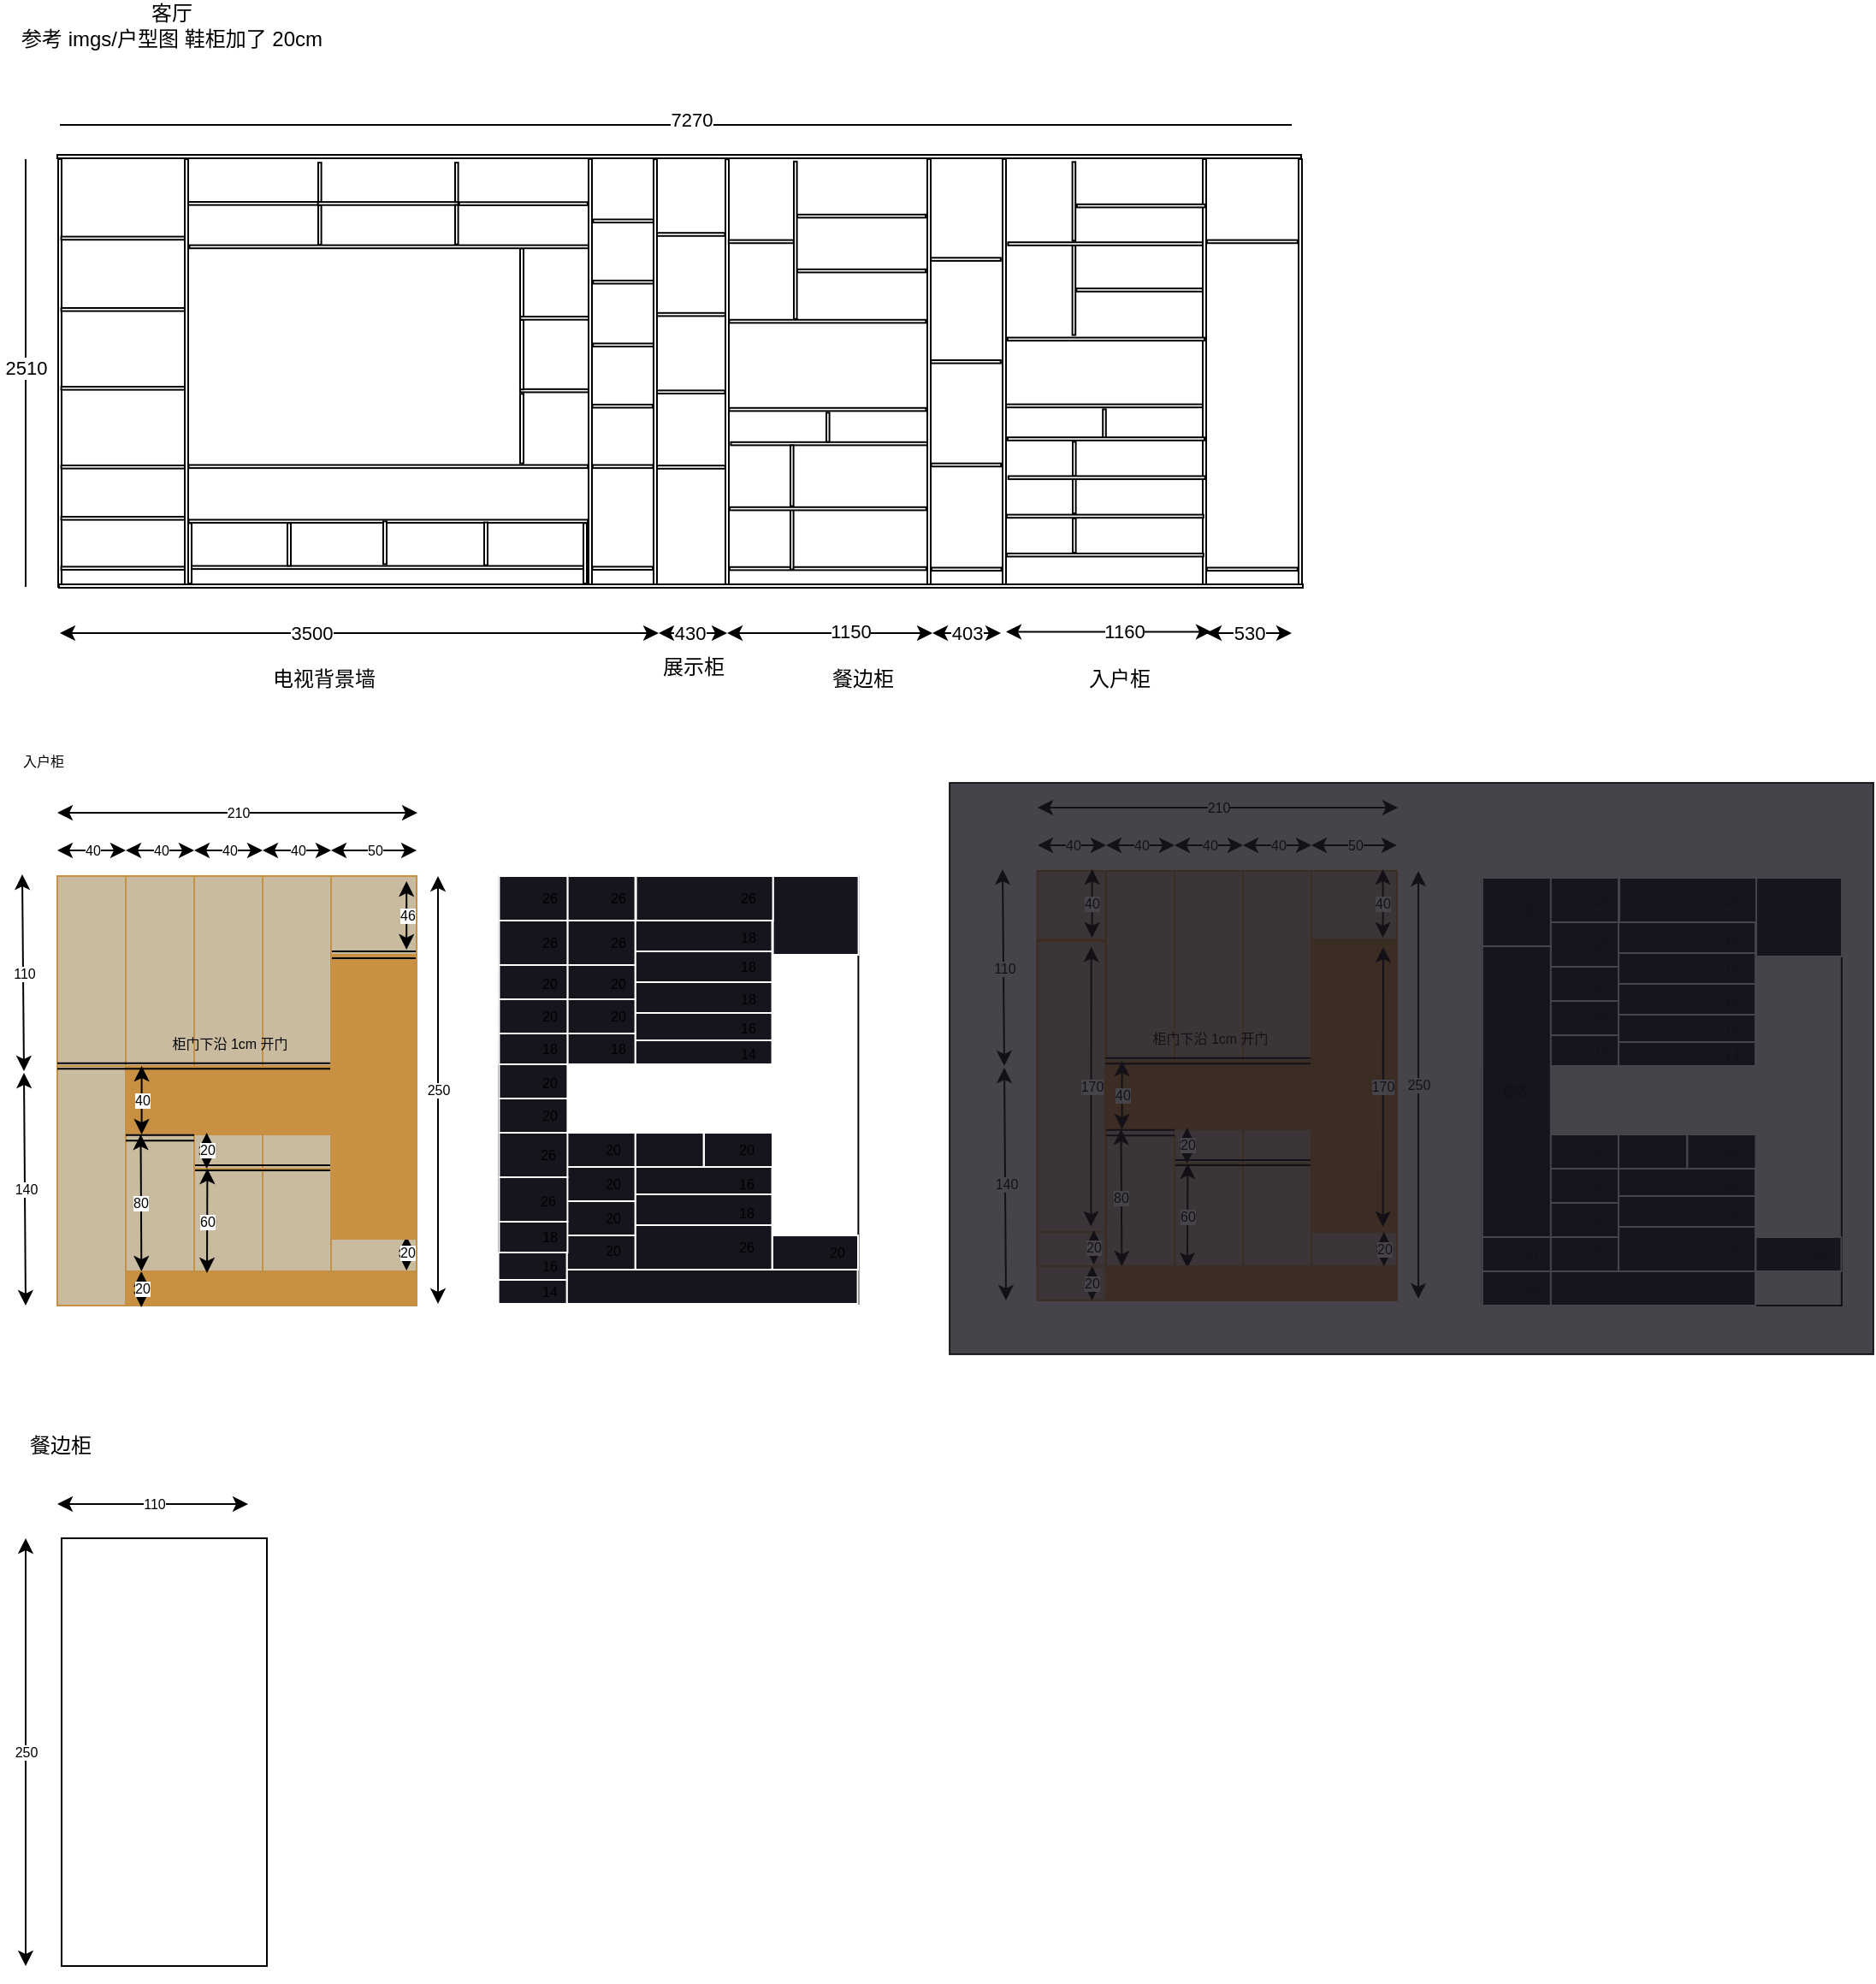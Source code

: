 <mxfile>
    <diagram id="WkoOyQL_onMO1ubSj4pm" name="第 1 页">
        <mxGraphModel dx="1145" dy="1037" grid="1" gridSize="10" guides="1" tooltips="1" connect="1" arrows="1" fold="1" page="1" pageScale="1" pageWidth="827" pageHeight="1169" math="0" shadow="0">
            <root>
                <mxCell id="0"/>
                <mxCell id="1" parent="0"/>
                <mxCell id="217" value="" style="rounded=0;whiteSpace=wrap;html=1;fontSize=8;fillColor=#18141D;" parent="1" vertex="1">
                    <mxGeometry x="316.7" y="642" width="40" height="140" as="geometry"/>
                </mxCell>
                <mxCell id="2" value="客厅&lt;br&gt;参考 imgs/户型图 鞋柜加了 20cm" style="text;html=1;strokeColor=none;fillColor=none;align=center;verticalAlign=middle;whiteSpace=wrap;rounded=0;movable=1;resizable=1;rotatable=1;deletable=1;editable=1;connectable=1;" parent="1" vertex="1">
                    <mxGeometry x="31" y="20" width="189" height="30" as="geometry"/>
                </mxCell>
                <mxCell id="5" value="" style="rounded=0;whiteSpace=wrap;html=1;movable=1;resizable=1;rotatable=1;deletable=1;editable=1;connectable=1;" parent="1" vertex="1">
                    <mxGeometry x="59" y="113" width="2" height="250" as="geometry"/>
                </mxCell>
                <mxCell id="13" value="" style="rounded=0;whiteSpace=wrap;html=1;rotation=90;movable=1;resizable=1;rotatable=1;deletable=1;editable=1;connectable=1;" parent="1" vertex="1">
                    <mxGeometry x="97" y="315" width="1.8" height="74.2" as="geometry"/>
                </mxCell>
                <mxCell id="25" value="" style="rounded=0;whiteSpace=wrap;html=1;rotation=90;movable=1;resizable=1;rotatable=1;deletable=1;editable=1;connectable=1;" parent="1" vertex="1">
                    <mxGeometry x="97" y="285.8" width="1.8" height="74.2" as="geometry"/>
                </mxCell>
                <mxCell id="27" value="" style="rounded=0;whiteSpace=wrap;html=1;rotation=90;movable=1;resizable=1;rotatable=1;deletable=1;editable=1;connectable=1;" parent="1" vertex="1">
                    <mxGeometry x="97" y="255.8" width="1.8" height="74.2" as="geometry"/>
                </mxCell>
                <mxCell id="28" value="" style="rounded=0;whiteSpace=wrap;html=1;rotation=90;movable=1;resizable=1;rotatable=1;deletable=1;editable=1;connectable=1;" parent="1" vertex="1">
                    <mxGeometry x="97" y="209.8" width="1.8" height="74.2" as="geometry"/>
                </mxCell>
                <mxCell id="29" value="" style="rounded=0;whiteSpace=wrap;html=1;rotation=90;movable=1;resizable=1;rotatable=1;deletable=1;editable=1;connectable=1;" parent="1" vertex="1">
                    <mxGeometry x="97" y="163.8" width="1.8" height="74.2" as="geometry"/>
                </mxCell>
                <mxCell id="30" value="" style="rounded=0;whiteSpace=wrap;html=1;rotation=90;movable=1;resizable=1;rotatable=1;deletable=1;editable=1;connectable=1;" parent="1" vertex="1">
                    <mxGeometry x="96" y="123.1" width="1.8" height="72.2" as="geometry"/>
                </mxCell>
                <mxCell id="34" value="" style="endArrow=none;html=1;movable=1;resizable=1;rotatable=1;deletable=1;editable=1;connectable=1;" parent="1" edge="1">
                    <mxGeometry width="50" height="50" relative="1" as="geometry">
                        <mxPoint x="40" y="363" as="sourcePoint"/>
                        <mxPoint x="40" y="113" as="targetPoint"/>
                    </mxGeometry>
                </mxCell>
                <mxCell id="35" value="2510" style="edgeLabel;html=1;align=center;verticalAlign=middle;resizable=1;points=[];movable=1;rotatable=1;deletable=1;editable=1;connectable=1;" parent="34" vertex="1" connectable="0">
                    <mxGeometry x="0.323" y="2" relative="1" as="geometry">
                        <mxPoint x="2" y="37" as="offset"/>
                    </mxGeometry>
                </mxCell>
                <mxCell id="36" value="" style="endArrow=none;html=1;movable=1;resizable=1;rotatable=1;deletable=1;editable=1;connectable=1;" parent="1" edge="1">
                    <mxGeometry width="50" height="50" relative="1" as="geometry">
                        <mxPoint x="60" y="93" as="sourcePoint"/>
                        <mxPoint x="780" y="93" as="targetPoint"/>
                    </mxGeometry>
                </mxCell>
                <mxCell id="37" value="7270" style="edgeLabel;html=1;align=center;verticalAlign=middle;resizable=1;points=[];movable=1;rotatable=1;deletable=1;editable=1;connectable=1;" parent="36" vertex="1" connectable="0">
                    <mxGeometry x="-0.278" y="2" relative="1" as="geometry">
                        <mxPoint x="109" y="-1" as="offset"/>
                    </mxGeometry>
                </mxCell>
                <mxCell id="38" value="" style="rounded=0;whiteSpace=wrap;html=1;rotation=90;movable=1;resizable=1;rotatable=1;deletable=1;editable=1;connectable=1;" parent="1" vertex="1">
                    <mxGeometry x="251" y="235" width="1.8" height="233.3" as="geometry"/>
                </mxCell>
                <mxCell id="41" value="" style="rounded=0;whiteSpace=wrap;html=1;rotation=90;movable=1;resizable=1;rotatable=1;deletable=1;editable=1;connectable=1;" parent="1" vertex="1">
                    <mxGeometry x="388" y="334.45" width="1.8" height="35.3" as="geometry"/>
                </mxCell>
                <mxCell id="44" value="" style="rounded=0;whiteSpace=wrap;html=1;movable=1;resizable=1;rotatable=1;deletable=1;editable=1;connectable=1;" parent="1" vertex="1">
                    <mxGeometry x="449" y="113.1" width="2" height="250" as="geometry"/>
                </mxCell>
                <mxCell id="47" value="" style="rounded=0;whiteSpace=wrap;html=1;rotation=90;movable=1;resizable=1;rotatable=1;deletable=1;editable=1;connectable=1;" parent="1" vertex="1">
                    <mxGeometry x="508" y="294.8" width="1.8" height="115" as="geometry"/>
                </mxCell>
                <mxCell id="49" value="" style="rounded=0;whiteSpace=wrap;html=1;rotation=90;movable=1;resizable=1;rotatable=1;deletable=1;editable=1;connectable=1;" parent="1" vertex="1">
                    <mxGeometry x="589" y="332.25" width="1.8" height="40.8" as="geometry"/>
                </mxCell>
                <mxCell id="53" value="" style="rounded=0;whiteSpace=wrap;html=1;rotation=90;movable=1;resizable=1;rotatable=1;deletable=1;editable=1;connectable=1;" parent="1" vertex="1">
                    <mxGeometry x="756" y="326.15" width="1.8" height="53" as="geometry"/>
                </mxCell>
                <mxCell id="54" value="" style="rounded=0;whiteSpace=wrap;html=1;rotation=-180;movable=1;resizable=1;rotatable=1;deletable=1;editable=1;connectable=1;" parent="1" vertex="1">
                    <mxGeometry x="135" y="325.7" width="2" height="35.3" as="geometry"/>
                </mxCell>
                <mxCell id="56" value="" style="rounded=0;whiteSpace=wrap;html=1;rotation=-180;movable=1;resizable=1;rotatable=1;deletable=1;editable=1;connectable=1;" parent="1" vertex="1">
                    <mxGeometry x="366" y="325.7" width="2" height="35.3" as="geometry"/>
                </mxCell>
                <mxCell id="57" value="" style="rounded=0;whiteSpace=wrap;html=1;rotation=90;movable=1;resizable=1;rotatable=1;deletable=1;editable=1;connectable=1;" parent="1" vertex="1">
                    <mxGeometry x="251" y="208" width="1.8" height="233.3" as="geometry"/>
                </mxCell>
                <mxCell id="59" value="" style="rounded=0;whiteSpace=wrap;html=1;rotation=-180;movable=1;resizable=1;rotatable=1;deletable=1;editable=1;connectable=1;" parent="1" vertex="1">
                    <mxGeometry x="193" y="325.7" width="2" height="25" as="geometry"/>
                </mxCell>
                <mxCell id="60" value="" style="rounded=0;whiteSpace=wrap;html=1;rotation=-180;movable=1;resizable=1;rotatable=1;deletable=1;editable=1;connectable=1;" parent="1" vertex="1">
                    <mxGeometry x="249" y="324.7" width="2" height="25" as="geometry"/>
                </mxCell>
                <mxCell id="62" value="" style="rounded=0;whiteSpace=wrap;html=1;rotation=-180;movable=1;resizable=1;rotatable=1;deletable=1;editable=1;connectable=1;" parent="1" vertex="1">
                    <mxGeometry x="308" y="325.3" width="2" height="25" as="geometry"/>
                </mxCell>
                <mxCell id="64" value="" style="rounded=0;whiteSpace=wrap;html=1;rotation=90;movable=1;resizable=1;rotatable=1;deletable=1;editable=1;connectable=1;" parent="1" vertex="1">
                    <mxGeometry x="251" y="176" width="1.8" height="233.3" as="geometry"/>
                </mxCell>
                <mxCell id="66" value="" style="rounded=0;whiteSpace=wrap;html=1;rotation=-180;movable=1;resizable=1;rotatable=1;deletable=1;editable=1;connectable=1;" parent="1" vertex="1">
                    <mxGeometry x="329" y="250.2" width="2" height="40.6" as="geometry"/>
                </mxCell>
                <mxCell id="68" value="" style="rounded=0;whiteSpace=wrap;html=1;rotation=90;movable=1;resizable=1;rotatable=1;deletable=1;editable=1;connectable=1;" parent="1" vertex="1">
                    <mxGeometry x="348.08" y="228.33" width="1.8" height="40" as="geometry"/>
                </mxCell>
                <mxCell id="69" value="" style="rounded=0;whiteSpace=wrap;html=1;rotation=-180;movable=1;resizable=1;rotatable=1;deletable=1;editable=1;connectable=1;" parent="1" vertex="1">
                    <mxGeometry x="329" y="207.0" width="2" height="40.6" as="geometry"/>
                </mxCell>
                <mxCell id="70" value="" style="rounded=0;whiteSpace=wrap;html=1;rotation=-180;movable=1;resizable=1;rotatable=1;deletable=1;editable=1;connectable=1;" parent="1" vertex="1">
                    <mxGeometry x="329" y="165.2" width="2" height="40.6" as="geometry"/>
                </mxCell>
                <mxCell id="71" value="" style="rounded=0;whiteSpace=wrap;html=1;rotation=90;movable=1;resizable=1;rotatable=1;deletable=1;editable=1;connectable=1;" parent="1" vertex="1">
                    <mxGeometry x="348.2" y="185.95" width="1.8" height="40" as="geometry"/>
                </mxCell>
                <mxCell id="72" value="" style="rounded=0;whiteSpace=wrap;html=1;rotation=90;movable=1;resizable=1;rotatable=1;deletable=1;editable=1;connectable=1;" parent="1" vertex="1">
                    <mxGeometry x="251.8" y="47.2" width="1.8" height="234" as="geometry"/>
                </mxCell>
                <mxCell id="75" value="" style="rounded=0;whiteSpace=wrap;html=1;rotation=-180;movable=1;resizable=1;rotatable=1;deletable=1;editable=1;connectable=1;" parent="1" vertex="1">
                    <mxGeometry x="211" y="115.05" width="1.8" height="23" as="geometry"/>
                </mxCell>
                <mxCell id="76" value="" style="rounded=0;whiteSpace=wrap;html=1;rotation=-180;movable=1;resizable=1;rotatable=1;deletable=1;editable=1;connectable=1;" parent="1" vertex="1">
                    <mxGeometry x="211" y="140" width="1.8" height="23" as="geometry"/>
                </mxCell>
                <mxCell id="77" value="" style="rounded=0;whiteSpace=wrap;html=1;rotation=90;movable=1;resizable=1;rotatable=1;deletable=1;editable=1;connectable=1;" parent="1" vertex="1">
                    <mxGeometry x="172" y="100.9" width="1.8" height="76" as="geometry"/>
                </mxCell>
                <mxCell id="78" value="" style="rounded=0;whiteSpace=wrap;html=1;rotation=90;movable=1;resizable=1;rotatable=1;deletable=1;editable=1;connectable=1;" parent="1" vertex="1">
                    <mxGeometry x="250.95" y="97.95" width="1.8" height="82" as="geometry"/>
                </mxCell>
                <mxCell id="79" value="" style="rounded=0;whiteSpace=wrap;html=1;rotation=-180;movable=1;resizable=1;rotatable=1;deletable=1;editable=1;connectable=1;" parent="1" vertex="1">
                    <mxGeometry x="291" y="115.05" width="1.8" height="23" as="geometry"/>
                </mxCell>
                <mxCell id="80" value="" style="rounded=0;whiteSpace=wrap;html=1;rotation=-180;movable=1;resizable=1;rotatable=1;deletable=1;editable=1;connectable=1;" parent="1" vertex="1">
                    <mxGeometry x="291" y="139.8" width="1.8" height="23" as="geometry"/>
                </mxCell>
                <mxCell id="81" value="" style="rounded=0;whiteSpace=wrap;html=1;rotation=90;movable=1;resizable=1;rotatable=1;deletable=1;editable=1;connectable=1;" parent="1" vertex="1">
                    <mxGeometry x="330" y="101.5" width="1.8" height="75.1" as="geometry"/>
                </mxCell>
                <mxCell id="82" value="" style="rounded=0;whiteSpace=wrap;html=1;rotation=90;movable=1;resizable=1;rotatable=1;deletable=1;editable=1;connectable=1;" parent="1" vertex="1">
                    <mxGeometry x="388.2" y="275" width="1.8" height="35.3" as="geometry"/>
                </mxCell>
                <mxCell id="83" value="" style="rounded=0;whiteSpace=wrap;html=1;rotation=90;movable=1;resizable=1;rotatable=1;deletable=1;editable=1;connectable=1;" parent="1" vertex="1">
                    <mxGeometry x="428" y="273" width="1.8" height="40" as="geometry"/>
                </mxCell>
                <mxCell id="85" value="" style="rounded=0;whiteSpace=wrap;html=1;rotation=90;movable=1;resizable=1;rotatable=1;deletable=1;editable=1;connectable=1;" parent="1" vertex="1">
                    <mxGeometry x="427.8" y="229.1" width="1.8" height="40" as="geometry"/>
                </mxCell>
                <mxCell id="86" value="" style="rounded=0;whiteSpace=wrap;html=1;rotation=90;movable=1;resizable=1;rotatable=1;deletable=1;editable=1;connectable=1;" parent="1" vertex="1">
                    <mxGeometry x="428" y="183.8" width="1.8" height="40" as="geometry"/>
                </mxCell>
                <mxCell id="87" value="" style="rounded=0;whiteSpace=wrap;html=1;rotation=90;movable=1;resizable=1;rotatable=1;deletable=1;editable=1;connectable=1;" parent="1" vertex="1">
                    <mxGeometry x="427.8" y="137" width="1.8" height="40" as="geometry"/>
                </mxCell>
                <mxCell id="92" value="" style="rounded=0;whiteSpace=wrap;html=1;rotation=90;movable=1;resizable=1;rotatable=1;deletable=1;editable=1;connectable=1;" parent="1" vertex="1">
                    <mxGeometry x="388" y="239.7" width="1.8" height="35.3" as="geometry"/>
                </mxCell>
                <mxCell id="94" value="" style="rounded=0;whiteSpace=wrap;html=1;rotation=90;movable=1;resizable=1;rotatable=1;deletable=1;editable=1;connectable=1;" parent="1" vertex="1">
                    <mxGeometry x="388.4" y="204" width="1.8" height="35.3" as="geometry"/>
                </mxCell>
                <mxCell id="95" value="" style="rounded=0;whiteSpace=wrap;html=1;rotation=90;movable=1;resizable=1;rotatable=1;deletable=1;editable=1;connectable=1;" parent="1" vertex="1">
                    <mxGeometry x="388.4" y="167.2" width="1.8" height="35.3" as="geometry"/>
                </mxCell>
                <mxCell id="96" value="" style="rounded=0;whiteSpace=wrap;html=1;rotation=90;movable=1;resizable=1;rotatable=1;deletable=1;editable=1;connectable=1;" parent="1" vertex="1">
                    <mxGeometry x="388.4" y="131.5" width="1.8" height="35.3" as="geometry"/>
                </mxCell>
                <mxCell id="100" value="" style="rounded=0;whiteSpace=wrap;html=1;rotation=90;movable=1;resizable=1;rotatable=1;deletable=1;editable=1;connectable=1;" parent="1" vertex="1">
                    <mxGeometry x="508.8" y="221.8" width="1.8" height="115" as="geometry"/>
                </mxCell>
                <mxCell id="101" value="" style="rounded=0;whiteSpace=wrap;html=1;rotation=-180;movable=1;resizable=1;rotatable=1;deletable=1;editable=1;connectable=1;" parent="1" vertex="1">
                    <mxGeometry x="487" y="280.2" width="1.8" height="35.6" as="geometry"/>
                </mxCell>
                <mxCell id="102" value="" style="rounded=0;whiteSpace=wrap;html=1;rotation=-180;movable=1;resizable=1;rotatable=1;deletable=1;editable=1;connectable=1;" parent="1" vertex="1">
                    <mxGeometry x="487" y="317.2" width="1.8" height="35.6" as="geometry"/>
                </mxCell>
                <mxCell id="98" value="" style="rounded=0;whiteSpace=wrap;html=1;rotation=90;movable=1;resizable=1;rotatable=1;deletable=1;editable=1;connectable=1;" parent="1" vertex="1">
                    <mxGeometry x="508" y="259.8" width="1.8" height="115" as="geometry"/>
                </mxCell>
                <mxCell id="103" value="" style="rounded=0;whiteSpace=wrap;html=1;rotation=-180;movable=1;resizable=1;rotatable=1;deletable=1;editable=1;connectable=1;" parent="1" vertex="1">
                    <mxGeometry x="508" y="261.2" width="1.8" height="17" as="geometry"/>
                </mxCell>
                <mxCell id="104" value="" style="rounded=0;whiteSpace=wrap;html=1;rotation=90;movable=1;resizable=1;rotatable=1;deletable=1;editable=1;connectable=1;" parent="1" vertex="1">
                    <mxGeometry x="507.8" y="201.8" width="1.8" height="115" as="geometry"/>
                </mxCell>
                <mxCell id="106" value="" style="rounded=0;whiteSpace=wrap;html=1;rotation=90;movable=1;resizable=1;rotatable=1;deletable=1;editable=1;connectable=1;" parent="1" vertex="1">
                    <mxGeometry x="507.8" y="150.3" width="1.8" height="115" as="geometry"/>
                </mxCell>
                <mxCell id="107" value="" style="rounded=0;whiteSpace=wrap;html=1;rotation=-180;movable=1;resizable=1;rotatable=1;deletable=1;editable=1;connectable=1;" parent="1" vertex="1">
                    <mxGeometry x="489" y="114.4" width="1.8" height="92" as="geometry"/>
                </mxCell>
                <mxCell id="108" value="" style="rounded=0;whiteSpace=wrap;html=1;rotation=90;movable=1;resizable=1;rotatable=1;deletable=1;editable=1;connectable=1;" parent="1" vertex="1">
                    <mxGeometry x="469" y="142.2" width="1.8" height="38" as="geometry"/>
                </mxCell>
                <mxCell id="110" value="" style="rounded=0;whiteSpace=wrap;html=1;rotation=90;movable=1;resizable=1;rotatable=1;deletable=1;editable=1;connectable=1;" parent="1" vertex="1">
                    <mxGeometry x="527.6" y="108.8" width="1.8" height="75" as="geometry"/>
                </mxCell>
                <mxCell id="111" value="" style="rounded=0;whiteSpace=wrap;html=1;rotation=90;movable=1;resizable=1;rotatable=1;deletable=1;editable=1;connectable=1;" parent="1" vertex="1">
                    <mxGeometry x="527.6" y="140.8" width="1.8" height="75" as="geometry"/>
                </mxCell>
                <mxCell id="113" value="" style="rounded=0;whiteSpace=wrap;html=1;rotation=90;movable=1;resizable=1;rotatable=1;deletable=1;editable=1;connectable=1;" parent="1" vertex="1">
                    <mxGeometry x="588.8" y="271.33" width="1.8" height="40.8" as="geometry"/>
                </mxCell>
                <mxCell id="114" value="" style="rounded=0;whiteSpace=wrap;html=1;rotation=90;movable=1;resizable=1;rotatable=1;deletable=1;editable=1;connectable=1;" parent="1" vertex="1">
                    <mxGeometry x="588.6" y="211" width="1.8" height="40.8" as="geometry"/>
                </mxCell>
                <mxCell id="115" value="" style="rounded=0;whiteSpace=wrap;html=1;rotation=90;movable=1;resizable=1;rotatable=1;deletable=1;editable=1;connectable=1;" parent="1" vertex="1">
                    <mxGeometry x="588.6" y="151.15" width="1.8" height="40.8" as="geometry"/>
                </mxCell>
                <mxCell id="122" value="" style="rounded=0;whiteSpace=wrap;html=1;rotation=0;movable=1;resizable=1;rotatable=1;deletable=1;editable=1;connectable=1;" parent="1" vertex="1">
                    <mxGeometry x="652" y="323" width="1.8" height="20" as="geometry"/>
                </mxCell>
                <mxCell id="123" value="" style="rounded=0;whiteSpace=wrap;html=1;rotation=0;movable=1;resizable=1;rotatable=1;deletable=1;editable=1;connectable=1;" parent="1" vertex="1">
                    <mxGeometry x="652" y="300" width="1.8" height="20" as="geometry"/>
                </mxCell>
                <mxCell id="125" value="" style="rounded=0;whiteSpace=wrap;html=1;rotation=0;movable=1;resizable=1;rotatable=1;deletable=1;editable=1;connectable=1;" parent="1" vertex="1">
                    <mxGeometry x="652" y="278.2" width="1.8" height="20" as="geometry"/>
                </mxCell>
                <mxCell id="126" value="" style="rounded=0;whiteSpace=wrap;html=1;rotation=0;movable=1;resizable=1;rotatable=1;deletable=1;editable=1;connectable=1;" parent="1" vertex="1">
                    <mxGeometry x="669.6" y="259.2" width="1.8" height="17" as="geometry"/>
                </mxCell>
                <mxCell id="127" value="" style="rounded=0;whiteSpace=wrap;html=1;rotation=-180;movable=1;resizable=1;rotatable=1;deletable=1;editable=1;connectable=1;" parent="1" vertex="1">
                    <mxGeometry x="651.8" y="162.8" width="1.8" height="53" as="geometry"/>
                </mxCell>
                <mxCell id="129" value="" style="rounded=0;whiteSpace=wrap;html=1;rotation=90;movable=1;resizable=1;rotatable=1;deletable=1;editable=1;connectable=1;" parent="1" vertex="1">
                    <mxGeometry x="670.8" y="105" width="1.8" height="115" as="geometry"/>
                </mxCell>
                <mxCell id="130" value="" style="rounded=0;whiteSpace=wrap;html=1;rotation=-180;movable=1;resizable=1;rotatable=1;deletable=1;editable=1;connectable=1;" parent="1" vertex="1">
                    <mxGeometry x="651.8" y="114.65" width="1.8" height="46" as="geometry"/>
                </mxCell>
                <mxCell id="132" value="" style="rounded=0;whiteSpace=wrap;html=1;rotation=90;movable=1;resizable=1;rotatable=1;deletable=1;editable=1;connectable=1;" parent="1" vertex="1">
                    <mxGeometry x="690.78" y="151.98" width="1.8" height="75" as="geometry"/>
                </mxCell>
                <mxCell id="133" value="" style="rounded=0;whiteSpace=wrap;html=1;rotation=90;movable=1;resizable=1;rotatable=1;deletable=1;editable=1;connectable=1;" parent="1" vertex="1">
                    <mxGeometry x="756" y="134.7" width="1.8" height="53" as="geometry"/>
                </mxCell>
                <mxCell id="40" value="" style="rounded=0;whiteSpace=wrap;html=1;movable=1;resizable=1;rotatable=1;deletable=1;editable=1;connectable=1;" parent="1" vertex="1">
                    <mxGeometry x="369" y="113" width="2" height="250" as="geometry"/>
                </mxCell>
                <mxCell id="43" value="" style="rounded=0;whiteSpace=wrap;html=1;movable=1;resizable=1;rotatable=1;deletable=1;editable=1;connectable=1;" parent="1" vertex="1">
                    <mxGeometry x="407" y="113.1" width="2" height="250" as="geometry"/>
                </mxCell>
                <mxCell id="48" value="" style="rounded=0;whiteSpace=wrap;html=1;movable=1;resizable=1;rotatable=1;deletable=1;editable=1;connectable=1;" parent="1" vertex="1">
                    <mxGeometry x="567" y="113" width="2" height="250" as="geometry"/>
                </mxCell>
                <mxCell id="50" value="" style="rounded=0;whiteSpace=wrap;html=1;movable=1;resizable=1;rotatable=1;deletable=1;editable=1;connectable=1;" parent="1" vertex="1">
                    <mxGeometry x="611" y="113" width="2" height="250" as="geometry"/>
                </mxCell>
                <mxCell id="52" value="" style="rounded=0;whiteSpace=wrap;html=1;movable=1;resizable=1;rotatable=1;deletable=1;editable=1;connectable=1;" parent="1" vertex="1">
                    <mxGeometry x="728" y="113" width="2" height="250" as="geometry"/>
                </mxCell>
                <mxCell id="9" value="" style="rounded=0;whiteSpace=wrap;html=1;movable=1;resizable=1;rotatable=1;deletable=1;editable=1;connectable=1;" parent="1" vertex="1">
                    <mxGeometry x="784" y="113" width="2" height="250" as="geometry"/>
                </mxCell>
                <mxCell id="135" value="" style="rounded=0;whiteSpace=wrap;html=1;movable=1;resizable=1;rotatable=1;deletable=1;editable=1;connectable=1;" parent="1" vertex="1">
                    <mxGeometry x="133" y="113.05" width="2" height="250" as="geometry"/>
                </mxCell>
                <mxCell id="6" value="" style="rounded=0;whiteSpace=wrap;html=1;rotation=90;movable=1;resizable=1;rotatable=1;deletable=1;editable=1;connectable=1;" parent="1" vertex="1">
                    <mxGeometry x="421" y="-252" width="2" height="727" as="geometry"/>
                </mxCell>
                <mxCell id="136" value="" style="rounded=0;whiteSpace=wrap;html=1;rotation=90;movable=1;resizable=1;rotatable=1;deletable=1;editable=1;connectable=1;" parent="1" vertex="1">
                    <mxGeometry x="422" y="-1" width="2" height="727" as="geometry"/>
                </mxCell>
                <mxCell id="137" value="" style="rounded=0;whiteSpace=wrap;html=1;rotation=90;movable=1;resizable=1;rotatable=1;deletable=1;editable=1;connectable=1;" parent="1" vertex="1">
                    <mxGeometry x="691" y="102.8" width="1.8" height="75" as="geometry"/>
                </mxCell>
                <mxCell id="138" value="" style="rounded=0;whiteSpace=wrap;html=1;rotation=90;movable=1;resizable=1;rotatable=1;deletable=1;editable=1;connectable=1;" parent="1" vertex="1">
                    <mxGeometry x="669.58" y="199.7" width="1.8" height="115" as="geometry"/>
                </mxCell>
                <mxCell id="139" value="" style="rounded=0;whiteSpace=wrap;html=1;rotation=90;movable=1;resizable=1;rotatable=1;deletable=1;editable=1;connectable=1;" parent="1" vertex="1">
                    <mxGeometry x="670.58" y="160.7" width="1.8" height="115" as="geometry"/>
                </mxCell>
                <mxCell id="140" value="" style="rounded=0;whiteSpace=wrap;html=1;rotation=90;movable=1;resizable=1;rotatable=1;deletable=1;editable=1;connectable=1;" parent="1" vertex="1">
                    <mxGeometry x="670.58" y="219" width="1.8" height="115" as="geometry"/>
                </mxCell>
                <mxCell id="141" value="" style="rounded=0;whiteSpace=wrap;html=1;rotation=90;movable=1;resizable=1;rotatable=1;deletable=1;editable=1;connectable=1;" parent="1" vertex="1">
                    <mxGeometry x="670.98" y="241.65" width="1.8" height="115" as="geometry"/>
                </mxCell>
                <mxCell id="142" value="" style="rounded=0;whiteSpace=wrap;html=1;rotation=90;movable=1;resizable=1;rotatable=1;deletable=1;editable=1;connectable=1;" parent="1" vertex="1">
                    <mxGeometry x="670" y="264.2" width="1.8" height="115" as="geometry"/>
                </mxCell>
                <mxCell id="143" value="" style="rounded=0;whiteSpace=wrap;html=1;rotation=90;movable=1;resizable=1;rotatable=1;deletable=1;editable=1;connectable=1;" parent="1" vertex="1">
                    <mxGeometry x="670" y="286.85" width="1.8" height="115" as="geometry"/>
                </mxCell>
                <mxCell id="144" value="" style="endArrow=classic;startArrow=classic;html=1;" parent="1" edge="1">
                    <mxGeometry width="50" height="50" relative="1" as="geometry">
                        <mxPoint x="60" y="390" as="sourcePoint"/>
                        <mxPoint x="410" y="390" as="targetPoint"/>
                    </mxGeometry>
                </mxCell>
                <mxCell id="145" value="3500" style="edgeLabel;html=1;align=center;verticalAlign=middle;resizable=0;points=[];" parent="144" vertex="1" connectable="0">
                    <mxGeometry x="-0.16" y="-2" relative="1" as="geometry">
                        <mxPoint y="-2" as="offset"/>
                    </mxGeometry>
                </mxCell>
                <mxCell id="146" value="" style="endArrow=classic;startArrow=classic;html=1;" parent="1" edge="1">
                    <mxGeometry width="50" height="50" relative="1" as="geometry">
                        <mxPoint x="410" y="390" as="sourcePoint"/>
                        <mxPoint x="450" y="390" as="targetPoint"/>
                    </mxGeometry>
                </mxCell>
                <mxCell id="147" value="430" style="edgeLabel;html=1;align=center;verticalAlign=middle;resizable=0;points=[];" parent="146" vertex="1" connectable="0">
                    <mxGeometry x="-0.1" y="-3" relative="1" as="geometry">
                        <mxPoint y="-3" as="offset"/>
                    </mxGeometry>
                </mxCell>
                <mxCell id="148" value="" style="endArrow=classic;startArrow=classic;html=1;" parent="1" edge="1">
                    <mxGeometry width="50" height="50" relative="1" as="geometry">
                        <mxPoint x="450" y="390" as="sourcePoint"/>
                        <mxPoint x="570" y="390" as="targetPoint"/>
                    </mxGeometry>
                </mxCell>
                <mxCell id="149" value="1150" style="edgeLabel;html=1;align=center;verticalAlign=middle;resizable=0;points=[];" parent="148" vertex="1" connectable="0">
                    <mxGeometry x="0.217" y="-1" relative="1" as="geometry">
                        <mxPoint x="-1" y="-2" as="offset"/>
                    </mxGeometry>
                </mxCell>
                <mxCell id="153" value="403" style="endArrow=classic;startArrow=classic;html=1;" parent="1" edge="1">
                    <mxGeometry width="50" height="50" relative="1" as="geometry">
                        <mxPoint x="570" y="390" as="sourcePoint"/>
                        <mxPoint x="610" y="390" as="targetPoint"/>
                        <mxPoint as="offset"/>
                    </mxGeometry>
                </mxCell>
                <mxCell id="154" value="" style="endArrow=classic;startArrow=classic;html=1;" parent="1" edge="1">
                    <mxGeometry width="50" height="50" relative="1" as="geometry">
                        <mxPoint x="613" y="389.2" as="sourcePoint"/>
                        <mxPoint x="733" y="389.2" as="targetPoint"/>
                    </mxGeometry>
                </mxCell>
                <mxCell id="155" value="1160" style="edgeLabel;html=1;align=center;verticalAlign=middle;resizable=0;points=[];" parent="154" vertex="1" connectable="0">
                    <mxGeometry x="0.217" y="-1" relative="1" as="geometry">
                        <mxPoint x="-4" y="-1" as="offset"/>
                    </mxGeometry>
                </mxCell>
                <mxCell id="156" value="530" style="endArrow=classic;startArrow=classic;html=1;" parent="1" edge="1">
                    <mxGeometry width="50" height="50" relative="1" as="geometry">
                        <mxPoint x="730" y="390" as="sourcePoint"/>
                        <mxPoint x="780" y="390" as="targetPoint"/>
                    </mxGeometry>
                </mxCell>
                <mxCell id="161" value="入户柜" style="text;html=1;align=center;verticalAlign=middle;resizable=0;points=[];autosize=1;strokeColor=none;fillColor=none;" parent="1" vertex="1">
                    <mxGeometry x="648.8" y="401.85" width="60" height="30" as="geometry"/>
                </mxCell>
                <mxCell id="162" value="餐边柜" style="text;html=1;align=center;verticalAlign=middle;resizable=0;points=[];autosize=1;strokeColor=none;fillColor=none;" parent="1" vertex="1">
                    <mxGeometry x="498.5" y="401.85" width="60" height="30" as="geometry"/>
                </mxCell>
                <mxCell id="163" value="展示柜" style="text;html=1;align=center;verticalAlign=middle;resizable=0;points=[];autosize=1;strokeColor=none;fillColor=none;" parent="1" vertex="1">
                    <mxGeometry x="400" y="395" width="60" height="30" as="geometry"/>
                </mxCell>
                <mxCell id="164" value="电视背景墙" style="text;html=1;align=center;verticalAlign=middle;resizable=0;points=[];autosize=1;strokeColor=none;fillColor=none;" parent="1" vertex="1">
                    <mxGeometry x="173.6" y="401.85" width="80" height="30" as="geometry"/>
                </mxCell>
                <mxCell id="165" value="" style="rounded=0;whiteSpace=wrap;html=1;fontSize=8;" parent="1" vertex="1">
                    <mxGeometry x="58.5" y="532" width="210" height="251" as="geometry"/>
                </mxCell>
                <mxCell id="166" value="入户柜" style="text;html=1;align=center;verticalAlign=middle;resizable=0;points=[];autosize=1;strokeColor=none;fillColor=none;fontSize=8;" parent="1" vertex="1">
                    <mxGeometry x="25.0" y="455" width="50" height="20" as="geometry"/>
                </mxCell>
                <mxCell id="167" value="210" style="endArrow=classic;startArrow=classic;html=1;fontSize=8;" parent="1" edge="1">
                    <mxGeometry width="50" height="50" relative="1" as="geometry">
                        <mxPoint x="58.5" y="495" as="sourcePoint"/>
                        <mxPoint x="269" y="495" as="targetPoint"/>
                    </mxGeometry>
                </mxCell>
                <mxCell id="168" value="250" style="endArrow=classic;startArrow=classic;html=1;fontSize=8;" parent="1" edge="1">
                    <mxGeometry width="50" height="50" relative="1" as="geometry">
                        <mxPoint x="281" y="782" as="sourcePoint"/>
                        <mxPoint x="281" y="532" as="targetPoint"/>
                    </mxGeometry>
                </mxCell>
                <mxCell id="170" value="" style="rounded=0;whiteSpace=wrap;html=1;fontSize=8;fillColor=#C79043;strokeColor=#C79043;" parent="1" vertex="1">
                    <mxGeometry x="98.5" y="763" width="170" height="20" as="geometry"/>
                </mxCell>
                <mxCell id="171" value="20" style="endArrow=classic;startArrow=classic;html=1;fontSize=8;" parent="1" edge="1">
                    <mxGeometry x="0.044" width="50" height="50" relative="1" as="geometry">
                        <mxPoint x="107.6" y="784" as="sourcePoint"/>
                        <mxPoint x="107.6" y="763" as="targetPoint"/>
                        <mxPoint as="offset"/>
                    </mxGeometry>
                </mxCell>
                <mxCell id="172" value="" style="rounded=0;whiteSpace=wrap;html=1;fontSize=8;fillColor=#C8BBA0;strokeColor=#C79043;" parent="1" vertex="1">
                    <mxGeometry x="58.5" y="532" width="40" height="251" as="geometry"/>
                </mxCell>
                <mxCell id="173" value="" style="rounded=0;whiteSpace=wrap;html=1;fontSize=8;fillColor=#C8BBA0;strokeColor=#C79043;" parent="1" vertex="1">
                    <mxGeometry x="98.5" y="532" width="40" height="231" as="geometry"/>
                </mxCell>
                <mxCell id="174" value="" style="rounded=0;whiteSpace=wrap;html=1;fontSize=8;fillColor=#C8BBA0;strokeColor=#C79043;" parent="1" vertex="1">
                    <mxGeometry x="138.5" y="532" width="40" height="231" as="geometry"/>
                </mxCell>
                <mxCell id="175" value="40" style="endArrow=classic;startArrow=classic;html=1;fontSize=8;" parent="1" edge="1">
                    <mxGeometry width="50" height="50" relative="1" as="geometry">
                        <mxPoint x="58.5" y="517" as="sourcePoint"/>
                        <mxPoint x="98.5" y="517" as="targetPoint"/>
                    </mxGeometry>
                </mxCell>
                <mxCell id="177" value="40" style="endArrow=classic;startArrow=classic;html=1;fontSize=8;" parent="1" edge="1">
                    <mxGeometry width="50" height="50" relative="1" as="geometry">
                        <mxPoint x="98.5" y="517" as="sourcePoint"/>
                        <mxPoint x="138.5" y="517" as="targetPoint"/>
                    </mxGeometry>
                </mxCell>
                <mxCell id="179" value="" style="rounded=0;whiteSpace=wrap;html=1;fontSize=8;fillColor=#C8BBA0;strokeColor=#C79043;" parent="1" vertex="1">
                    <mxGeometry x="178.5" y="532" width="40" height="231" as="geometry"/>
                </mxCell>
                <mxCell id="180" value="40" style="endArrow=classic;startArrow=classic;html=1;fontSize=8;" parent="1" edge="1">
                    <mxGeometry width="50" height="50" relative="1" as="geometry">
                        <mxPoint x="138.5" y="517" as="sourcePoint"/>
                        <mxPoint x="178.5" y="517" as="targetPoint"/>
                    </mxGeometry>
                </mxCell>
                <mxCell id="181" value="50" style="endArrow=classic;startArrow=classic;html=1;fontSize=8;" parent="1" edge="1">
                    <mxGeometry width="50" height="50" relative="1" as="geometry">
                        <mxPoint x="218.5" y="517" as="sourcePoint"/>
                        <mxPoint x="268.5" y="517" as="targetPoint"/>
                    </mxGeometry>
                </mxCell>
                <mxCell id="184" value="40" style="endArrow=classic;startArrow=classic;html=1;fontSize=8;" parent="1" edge="1">
                    <mxGeometry width="50" height="50" relative="1" as="geometry">
                        <mxPoint x="178.5" y="517" as="sourcePoint"/>
                        <mxPoint x="218.5" y="517" as="targetPoint"/>
                    </mxGeometry>
                </mxCell>
                <mxCell id="185" value="80" style="endArrow=classic;startArrow=classic;html=1;fontSize=8;" parent="1" edge="1">
                    <mxGeometry width="50" height="50" relative="1" as="geometry">
                        <mxPoint x="107.68" y="763" as="sourcePoint"/>
                        <mxPoint x="107.24" y="683" as="targetPoint"/>
                    </mxGeometry>
                </mxCell>
                <mxCell id="186" value="" style="rounded=0;whiteSpace=wrap;html=1;fontSize=8;fillColor=#C8BBA0;strokeColor=#C79043;" parent="1" vertex="1">
                    <mxGeometry x="138.5" y="703" width="40" height="60" as="geometry"/>
                </mxCell>
                <mxCell id="187" value="" style="rounded=0;whiteSpace=wrap;html=1;fontSize=8;fillColor=#C8BBA0;strokeColor=#C79043;" parent="1" vertex="1">
                    <mxGeometry x="178.5" y="703" width="40" height="60" as="geometry"/>
                </mxCell>
                <mxCell id="188" value="" style="rounded=0;whiteSpace=wrap;html=1;fontSize=8;fillColor=#c79043;strokeColor=#C79043;" parent="1" vertex="1">
                    <mxGeometry x="98.5" y="643" width="120" height="40" as="geometry"/>
                </mxCell>
                <mxCell id="189" value="40" style="endArrow=classic;startArrow=classic;html=1;fontSize=8;" parent="1" edge="1">
                    <mxGeometry width="50" height="50" relative="1" as="geometry">
                        <mxPoint x="107.8" y="683" as="sourcePoint"/>
                        <mxPoint x="107.8" y="643" as="targetPoint"/>
                    </mxGeometry>
                </mxCell>
                <mxCell id="190" value="" style="rounded=0;whiteSpace=wrap;html=1;strokeColor=#C79043;fontSize=8;fillColor=#C8BBA0;" parent="1" vertex="1">
                    <mxGeometry x="218.5" y="743" width="50" height="20" as="geometry"/>
                </mxCell>
                <mxCell id="194" value="20" style="endArrow=classic;startArrow=classic;html=1;fontSize=8;" parent="1" edge="1">
                    <mxGeometry x="0.035" width="50" height="50" relative="1" as="geometry">
                        <mxPoint x="262.6" y="762.5" as="sourcePoint"/>
                        <mxPoint x="262.6" y="742.5" as="targetPoint"/>
                        <mxPoint as="offset"/>
                    </mxGeometry>
                </mxCell>
                <mxCell id="195" value="" style="rounded=0;whiteSpace=wrap;html=1;strokeColor=#C79043;fontSize=8;fillColor=#C8BBA0;" parent="1" vertex="1">
                    <mxGeometry x="218.5" y="532" width="50" height="46" as="geometry"/>
                </mxCell>
                <mxCell id="196" value="" style="rounded=0;whiteSpace=wrap;html=1;strokeColor=#C79043;fontSize=8;fillColor=#c8bba0;" parent="1" vertex="1">
                    <mxGeometry x="58.5" y="643" width="40" height="140" as="geometry"/>
                </mxCell>
                <mxCell id="197" value="140" style="endArrow=classic;startArrow=classic;html=1;fontSize=8;" parent="1" edge="1">
                    <mxGeometry width="50" height="50" relative="1" as="geometry">
                        <mxPoint x="40.0" y="783" as="sourcePoint"/>
                        <mxPoint x="39.0" y="647" as="targetPoint"/>
                    </mxGeometry>
                </mxCell>
                <mxCell id="198" value="110" style="endArrow=classic;startArrow=classic;html=1;fontSize=8;" parent="1" edge="1">
                    <mxGeometry width="50" height="50" relative="1" as="geometry">
                        <mxPoint x="39.0" y="646" as="sourcePoint"/>
                        <mxPoint x="38.0" y="531" as="targetPoint"/>
                    </mxGeometry>
                </mxCell>
                <mxCell id="200" value="20" style="endArrow=classic;startArrow=classic;html=1;fontSize=8;" parent="1" edge="1">
                    <mxGeometry x="0.044" width="50" height="50" relative="1" as="geometry">
                        <mxPoint x="145.8" y="703" as="sourcePoint"/>
                        <mxPoint x="145.8" y="682" as="targetPoint"/>
                        <mxPoint as="offset"/>
                    </mxGeometry>
                </mxCell>
                <mxCell id="201" value="46" style="endArrow=classic;startArrow=classic;html=1;fontSize=8;" parent="1" edge="1">
                    <mxGeometry width="50" height="50" relative="1" as="geometry">
                        <mxPoint x="262.6" y="575" as="sourcePoint"/>
                        <mxPoint x="262.6" y="535" as="targetPoint"/>
                    </mxGeometry>
                </mxCell>
                <mxCell id="204" value="" style="shape=link;html=1;fontSize=8;width=3;" parent="1" edge="1">
                    <mxGeometry width="100" relative="1" as="geometry">
                        <mxPoint x="139.0" y="702.44" as="sourcePoint"/>
                        <mxPoint x="218.5" y="702.44" as="targetPoint"/>
                    </mxGeometry>
                </mxCell>
                <mxCell id="206" value="" style="shape=link;html=1;fontSize=8;width=-3.333;" parent="1" edge="1">
                    <mxGeometry width="100" relative="1" as="geometry">
                        <mxPoint x="98.0" y="643.0" as="sourcePoint"/>
                        <mxPoint x="218.5" y="643.0" as="targetPoint"/>
                    </mxGeometry>
                </mxCell>
                <mxCell id="208" value="60" style="endArrow=classic;startArrow=classic;html=1;fontSize=8;" parent="1" edge="1">
                    <mxGeometry width="50" height="50" relative="1" as="geometry">
                        <mxPoint x="146.0" y="764" as="sourcePoint"/>
                        <mxPoint x="146.2" y="703" as="targetPoint"/>
                    </mxGeometry>
                </mxCell>
                <mxCell id="211" value="" style="rounded=0;whiteSpace=wrap;html=1;strokeColor=#C79043;fontSize=8;fillColor=#c79043;" parent="1" vertex="1">
                    <mxGeometry x="218.5" y="578" width="50" height="166" as="geometry"/>
                </mxCell>
                <mxCell id="212" value="" style="shape=link;html=1;fontSize=8;" parent="1" edge="1">
                    <mxGeometry width="100" relative="1" as="geometry">
                        <mxPoint x="219.0" y="578" as="sourcePoint"/>
                        <mxPoint x="268" y="578" as="targetPoint"/>
                    </mxGeometry>
                </mxCell>
                <mxCell id="207" value="" style="shape=link;html=1;fontSize=8;width=-3.182;" parent="1" edge="1">
                    <mxGeometry width="100" relative="1" as="geometry">
                        <mxPoint x="58.5" y="643" as="sourcePoint"/>
                        <mxPoint x="98.5" y="643" as="targetPoint"/>
                    </mxGeometry>
                </mxCell>
                <mxCell id="215" value="" style="rounded=0;whiteSpace=wrap;html=1;fontSize=8;" parent="1" vertex="1">
                    <mxGeometry x="316.7" y="532" width="210" height="250" as="geometry"/>
                </mxCell>
                <mxCell id="218" value="" style="rounded=0;whiteSpace=wrap;html=1;fontSize=8;fillColor=#18141D;strokeColor=#FFFFFF;" parent="1" vertex="1">
                    <mxGeometry x="356.3" y="762" width="170" height="20" as="geometry"/>
                </mxCell>
                <mxCell id="219" value="" style="rounded=0;whiteSpace=wrap;html=1;strokeColor=#FFFFFF;fontSize=8;fillColor=#18141D;" parent="1" vertex="1">
                    <mxGeometry x="356.3" y="682" width="40" height="80" as="geometry"/>
                </mxCell>
                <mxCell id="221" value="" style="rounded=0;whiteSpace=wrap;html=1;strokeColor=#FFFFFF;fontSize=8;fillColor=#18141D;" parent="1" vertex="1">
                    <mxGeometry x="396.3" y="702" width="80" height="60" as="geometry"/>
                </mxCell>
                <mxCell id="222" value="" style="rounded=0;whiteSpace=wrap;html=1;strokeColor=#FFFFFF;fontSize=8;fillColor=#18141D;" parent="1" vertex="1">
                    <mxGeometry x="356.3" y="532" width="40" height="110" as="geometry"/>
                </mxCell>
                <mxCell id="224" value="" style="rounded=0;whiteSpace=wrap;html=1;strokeColor=#FFFFFF;fontSize=8;fillColor=#18141D;" parent="1" vertex="1">
                    <mxGeometry x="396.3" y="532" width="80" height="110" as="geometry"/>
                </mxCell>
                <mxCell id="225" value="" style="rounded=0;whiteSpace=wrap;html=1;strokeColor=#FFFFFF;fontSize=8;fillColor=#18141D;" parent="1" vertex="1">
                    <mxGeometry x="476.8" y="532" width="50" height="46" as="geometry"/>
                </mxCell>
                <mxCell id="226" value="" style="rounded=0;whiteSpace=wrap;html=1;strokeColor=#FFFFFF;fontSize=8;fillColor=#18141D;" parent="1" vertex="1">
                    <mxGeometry x="396.3" y="682" width="40" height="20" as="geometry"/>
                </mxCell>
                <mxCell id="228" value="" style="rounded=0;whiteSpace=wrap;html=1;strokeColor=#FFFFFF;fontSize=8;fillColor=#18141D;" parent="1" vertex="1">
                    <mxGeometry x="436.5" y="682" width="40" height="20" as="geometry"/>
                </mxCell>
                <mxCell id="230" value="柜门下沿 1cm 开门" style="text;html=1;align=center;verticalAlign=middle;resizable=0;points=[];autosize=1;strokeColor=none;fillColor=none;fontSize=8;" parent="1" vertex="1">
                    <mxGeometry x="113.5" y="620" width="90" height="20" as="geometry"/>
                </mxCell>
                <mxCell id="235" value="" style="shape=link;html=1;fontSize=8;width=-3.182;" parent="1" edge="1">
                    <mxGeometry width="100" relative="1" as="geometry">
                        <mxPoint x="98.5" y="685" as="sourcePoint"/>
                        <mxPoint x="138.5" y="685" as="targetPoint"/>
                    </mxGeometry>
                </mxCell>
                <mxCell id="240" value="" style="rounded=0;whiteSpace=wrap;html=1;strokeColor=#FFFFFF;fontSize=8;fillColor=#18141D;fontStyle=1" parent="1" vertex="1">
                    <mxGeometry x="396.3" y="718" width="80" height="18" as="geometry"/>
                </mxCell>
                <mxCell id="245" value="" style="rounded=0;whiteSpace=wrap;html=1;strokeColor=#FFFFFF;fontSize=8;fillColor=#18141D;fontStyle=1" parent="1" vertex="1">
                    <mxGeometry x="396.3" y="702" width="80" height="16" as="geometry"/>
                </mxCell>
                <mxCell id="246" value="" style="rounded=0;whiteSpace=wrap;html=1;strokeColor=#FFFFFF;fontSize=8;fillColor=#18141D;fontStyle=1" parent="1" vertex="1">
                    <mxGeometry x="396.3" y="736" width="80" height="26" as="geometry"/>
                </mxCell>
                <mxCell id="247" value="20" style="text;html=1;align=center;verticalAlign=middle;resizable=0;points=[];autosize=1;strokeColor=none;fillColor=none;fontSize=8;" parent="1" vertex="1">
                    <mxGeometry x="445.9" y="682" width="30" height="20" as="geometry"/>
                </mxCell>
                <mxCell id="248" value="16" style="text;html=1;align=center;verticalAlign=middle;resizable=0;points=[];autosize=1;strokeColor=none;fillColor=none;fontSize=8;" parent="1" vertex="1">
                    <mxGeometry x="445.9" y="702" width="30" height="20" as="geometry"/>
                </mxCell>
                <mxCell id="249" value="18" style="text;html=1;align=center;verticalAlign=middle;resizable=0;points=[];autosize=1;strokeColor=none;fillColor=none;fontSize=8;" parent="1" vertex="1">
                    <mxGeometry x="445.9" y="719" width="30" height="20" as="geometry"/>
                </mxCell>
                <mxCell id="250" value="26" style="text;html=1;align=center;verticalAlign=middle;resizable=0;points=[];autosize=1;strokeColor=none;fillColor=none;fontSize=8;" parent="1" vertex="1">
                    <mxGeometry x="445.9" y="739" width="30" height="20" as="geometry"/>
                </mxCell>
                <mxCell id="254" value="" style="rounded=0;whiteSpace=wrap;html=1;strokeColor=#FFFFFF;fontSize=8;fillColor=#18141D;fontStyle=1" parent="1" vertex="1">
                    <mxGeometry x="356.3" y="682" width="40" height="20" as="geometry"/>
                </mxCell>
                <mxCell id="258" value="20" style="text;html=1;align=center;verticalAlign=middle;resizable=0;points=[];autosize=1;strokeColor=none;fillColor=none;fontSize=8;fontStyle=0" parent="1" vertex="1">
                    <mxGeometry x="368.3" y="682" width="30" height="20" as="geometry"/>
                </mxCell>
                <mxCell id="259" value="" style="rounded=0;whiteSpace=wrap;html=1;strokeColor=#FFFFFF;fontSize=8;fillColor=#18141D;" parent="1" vertex="1">
                    <mxGeometry x="476.5" y="742" width="50" height="20" as="geometry"/>
                </mxCell>
                <mxCell id="260" value="" style="rounded=0;whiteSpace=wrap;html=1;strokeColor=#FFFFFF;fontSize=8;fillColor=#18141D;fontStyle=1" parent="1" vertex="1">
                    <mxGeometry x="396.8" y="532" width="80" height="26" as="geometry"/>
                </mxCell>
                <mxCell id="261" value="" style="rounded=0;whiteSpace=wrap;html=1;strokeColor=#FFFFFF;fontSize=8;fillColor=#18141D;fontStyle=1" parent="1" vertex="1">
                    <mxGeometry x="396.3" y="558" width="80" height="18" as="geometry"/>
                </mxCell>
                <mxCell id="262" value="" style="rounded=0;whiteSpace=wrap;html=1;strokeColor=#FFFFFF;fontSize=8;fillColor=#18141D;fontStyle=1" parent="1" vertex="1">
                    <mxGeometry x="396.3" y="576" width="80" height="18" as="geometry"/>
                </mxCell>
                <mxCell id="263" value="" style="rounded=0;whiteSpace=wrap;html=1;strokeColor=#FFFFFF;fontSize=8;fillColor=#18141D;fontStyle=1" parent="1" vertex="1">
                    <mxGeometry x="396.3" y="594" width="80" height="18" as="geometry"/>
                </mxCell>
                <mxCell id="264" value="" style="rounded=0;whiteSpace=wrap;html=1;strokeColor=#FFFFFF;fontSize=8;fillColor=#18141D;fontStyle=1" parent="1" vertex="1">
                    <mxGeometry x="396.3" y="612" width="80" height="16" as="geometry"/>
                </mxCell>
                <mxCell id="265" value="" style="rounded=0;whiteSpace=wrap;html=1;strokeColor=#FFFFFF;fontSize=8;fillColor=#18141D;fontStyle=1" parent="1" vertex="1">
                    <mxGeometry x="396.3" y="628" width="80" height="14" as="geometry"/>
                </mxCell>
                <mxCell id="266" value="" style="rounded=0;whiteSpace=wrap;html=1;strokeColor=#FFFFFF;fontSize=8;fillColor=#18141D;fontStyle=1" parent="1" vertex="1">
                    <mxGeometry x="356.3" y="702" width="40" height="20" as="geometry"/>
                </mxCell>
                <mxCell id="267" value="" style="rounded=0;whiteSpace=wrap;html=1;strokeColor=#FFFFFF;fontSize=8;fillColor=#18141D;fontStyle=1" parent="1" vertex="1">
                    <mxGeometry x="356.3" y="722" width="40" height="20" as="geometry"/>
                </mxCell>
                <mxCell id="268" value="" style="rounded=0;whiteSpace=wrap;html=1;strokeColor=#FFFFFF;fontSize=8;fillColor=#18141D;fontStyle=1" parent="1" vertex="1">
                    <mxGeometry x="356.3" y="742" width="40" height="20" as="geometry"/>
                </mxCell>
                <mxCell id="269" value="20" style="text;html=1;align=center;verticalAlign=middle;resizable=0;points=[];autosize=1;strokeColor=none;fillColor=none;fontSize=8;fontStyle=0" parent="1" vertex="1">
                    <mxGeometry x="368.3" y="702" width="30" height="20" as="geometry"/>
                </mxCell>
                <mxCell id="270" value="20" style="text;html=1;align=center;verticalAlign=middle;resizable=0;points=[];autosize=1;strokeColor=none;fillColor=none;fontSize=8;fontStyle=0" parent="1" vertex="1">
                    <mxGeometry x="368.3" y="722" width="30" height="20" as="geometry"/>
                </mxCell>
                <mxCell id="271" value="20" style="text;html=1;align=center;verticalAlign=middle;resizable=0;points=[];autosize=1;strokeColor=none;fillColor=none;fontSize=8;fontStyle=0" parent="1" vertex="1">
                    <mxGeometry x="367.9" y="741" width="30" height="20" as="geometry"/>
                </mxCell>
                <mxCell id="272" value="26" style="text;html=1;align=center;verticalAlign=middle;resizable=0;points=[];autosize=1;strokeColor=none;fillColor=none;fontSize=8;" parent="1" vertex="1">
                    <mxGeometry x="446.8" y="535" width="30" height="20" as="geometry"/>
                </mxCell>
                <mxCell id="273" value="18" style="text;html=1;align=center;verticalAlign=middle;resizable=0;points=[];autosize=1;strokeColor=none;fillColor=none;fontSize=8;" parent="1" vertex="1">
                    <mxGeometry x="446.8" y="558" width="30" height="20" as="geometry"/>
                </mxCell>
                <mxCell id="274" value="18" style="text;html=1;align=center;verticalAlign=middle;resizable=0;points=[];autosize=1;strokeColor=none;fillColor=none;fontSize=8;" parent="1" vertex="1">
                    <mxGeometry x="446.9" y="575" width="30" height="20" as="geometry"/>
                </mxCell>
                <mxCell id="275" value="18" style="text;html=1;align=center;verticalAlign=middle;resizable=0;points=[];autosize=1;strokeColor=none;fillColor=none;fontSize=8;" parent="1" vertex="1">
                    <mxGeometry x="446.9" y="594" width="30" height="20" as="geometry"/>
                </mxCell>
                <mxCell id="276" value="16" style="text;html=1;align=center;verticalAlign=middle;resizable=0;points=[];autosize=1;strokeColor=none;fillColor=none;fontSize=8;" parent="1" vertex="1">
                    <mxGeometry x="446.9" y="611" width="30" height="20" as="geometry"/>
                </mxCell>
                <mxCell id="277" value="14" style="text;html=1;align=center;verticalAlign=middle;resizable=0;points=[];autosize=1;strokeColor=none;fillColor=none;fontSize=8;" parent="1" vertex="1">
                    <mxGeometry x="446.9" y="626" width="30" height="20" as="geometry"/>
                </mxCell>
                <mxCell id="278" value="" style="rounded=0;whiteSpace=wrap;html=1;strokeColor=#FFFFFF;fontSize=8;fillColor=#18141D;fontStyle=1" parent="1" vertex="1">
                    <mxGeometry x="356.3" y="532" width="40" height="26" as="geometry"/>
                </mxCell>
                <mxCell id="279" value="" style="rounded=0;whiteSpace=wrap;html=1;strokeColor=#FFFFFF;fontSize=8;fillColor=#18141D;fontStyle=1" parent="1" vertex="1">
                    <mxGeometry x="356.3" y="558" width="40" height="26" as="geometry"/>
                </mxCell>
                <mxCell id="281" value="" style="rounded=0;whiteSpace=wrap;html=1;strokeColor=#FFFFFF;fontSize=8;fillColor=#18141D;fontStyle=1" parent="1" vertex="1">
                    <mxGeometry x="356.3" y="584" width="40" height="20" as="geometry"/>
                </mxCell>
                <mxCell id="283" value="" style="rounded=0;whiteSpace=wrap;html=1;strokeColor=#FFFFFF;fontSize=8;fillColor=#18141D;fontStyle=1" parent="1" vertex="1">
                    <mxGeometry x="356.3" y="604" width="40" height="20" as="geometry"/>
                </mxCell>
                <mxCell id="284" value="" style="rounded=0;whiteSpace=wrap;html=1;strokeColor=#FFFFFF;fontSize=8;fillColor=#18141D;fontStyle=1" parent="1" vertex="1">
                    <mxGeometry x="356.3" y="624" width="40" height="18" as="geometry"/>
                </mxCell>
                <mxCell id="285" value="" style="rounded=0;whiteSpace=wrap;html=1;fontSize=8;fillColor=#18141D;" parent="1" vertex="1">
                    <mxGeometry x="316.7" y="532" width="40" height="110" as="geometry"/>
                </mxCell>
                <mxCell id="286" value="26" style="text;html=1;align=center;verticalAlign=middle;resizable=0;points=[];autosize=1;strokeColor=none;fillColor=none;fontSize=8;" parent="1" vertex="1">
                    <mxGeometry x="371.0" y="535" width="30" height="20" as="geometry"/>
                </mxCell>
                <mxCell id="287" value="26" style="text;html=1;align=center;verticalAlign=middle;resizable=0;points=[];autosize=1;strokeColor=none;fillColor=none;fontSize=8;" parent="1" vertex="1">
                    <mxGeometry x="371.0" y="561" width="30" height="20" as="geometry"/>
                </mxCell>
                <mxCell id="288" value="20" style="text;html=1;align=center;verticalAlign=middle;resizable=0;points=[];autosize=1;strokeColor=none;fillColor=none;fontSize=8;" parent="1" vertex="1">
                    <mxGeometry x="371.0" y="585" width="30" height="20" as="geometry"/>
                </mxCell>
                <mxCell id="289" value="20" style="text;html=1;align=center;verticalAlign=middle;resizable=0;points=[];autosize=1;strokeColor=none;fillColor=none;fontSize=8;" parent="1" vertex="1">
                    <mxGeometry x="371.0" y="604" width="30" height="20" as="geometry"/>
                </mxCell>
                <mxCell id="290" value="18" style="text;html=1;align=center;verticalAlign=middle;resizable=0;points=[];autosize=1;strokeColor=none;fillColor=none;fontSize=8;" parent="1" vertex="1">
                    <mxGeometry x="371.0" y="623" width="30" height="20" as="geometry"/>
                </mxCell>
                <mxCell id="291" value="" style="rounded=0;whiteSpace=wrap;html=1;strokeColor=#FFFFFF;fontSize=8;fillColor=#18141D;" parent="1" vertex="1">
                    <mxGeometry x="316.7" y="532" width="40" height="110" as="geometry"/>
                </mxCell>
                <mxCell id="292" value="" style="rounded=0;whiteSpace=wrap;html=1;strokeColor=#FFFFFF;fontSize=8;fillColor=#18141D;fontStyle=1" parent="1" vertex="1">
                    <mxGeometry x="316.7" y="532" width="40" height="26" as="geometry"/>
                </mxCell>
                <mxCell id="293" value="" style="rounded=0;whiteSpace=wrap;html=1;strokeColor=#FFFFFF;fontSize=8;fillColor=#18141D;fontStyle=1" parent="1" vertex="1">
                    <mxGeometry x="316.7" y="558" width="40" height="26" as="geometry"/>
                </mxCell>
                <mxCell id="294" value="" style="rounded=0;whiteSpace=wrap;html=1;strokeColor=#FFFFFF;fontSize=8;fillColor=#18141D;fontStyle=1" parent="1" vertex="1">
                    <mxGeometry x="316.7" y="584" width="40" height="20" as="geometry"/>
                </mxCell>
                <mxCell id="295" value="" style="rounded=0;whiteSpace=wrap;html=1;strokeColor=#FFFFFF;fontSize=8;fillColor=#18141D;fontStyle=1" parent="1" vertex="1">
                    <mxGeometry x="316.7" y="604" width="40" height="20" as="geometry"/>
                </mxCell>
                <mxCell id="296" value="" style="rounded=0;whiteSpace=wrap;html=1;strokeColor=#FFFFFF;fontSize=8;fillColor=#18141D;fontStyle=1" parent="1" vertex="1">
                    <mxGeometry x="316.7" y="624" width="40" height="18" as="geometry"/>
                </mxCell>
                <mxCell id="297" value="26" style="text;html=1;align=center;verticalAlign=middle;resizable=0;points=[];autosize=1;strokeColor=none;fillColor=none;fontSize=8;" parent="1" vertex="1">
                    <mxGeometry x="331.4" y="535" width="30" height="20" as="geometry"/>
                </mxCell>
                <mxCell id="298" value="26" style="text;html=1;align=center;verticalAlign=middle;resizable=0;points=[];autosize=1;strokeColor=none;fillColor=none;fontSize=8;" parent="1" vertex="1">
                    <mxGeometry x="331.4" y="561" width="30" height="20" as="geometry"/>
                </mxCell>
                <mxCell id="299" value="20" style="text;html=1;align=center;verticalAlign=middle;resizable=0;points=[];autosize=1;strokeColor=none;fillColor=none;fontSize=8;" parent="1" vertex="1">
                    <mxGeometry x="331.4" y="585" width="30" height="20" as="geometry"/>
                </mxCell>
                <mxCell id="300" value="20" style="text;html=1;align=center;verticalAlign=middle;resizable=0;points=[];autosize=1;strokeColor=none;fillColor=none;fontSize=8;" parent="1" vertex="1">
                    <mxGeometry x="331.4" y="604" width="30" height="20" as="geometry"/>
                </mxCell>
                <mxCell id="301" value="18" style="text;html=1;align=center;verticalAlign=middle;resizable=0;points=[];autosize=1;strokeColor=none;fillColor=none;fontSize=8;" parent="1" vertex="1">
                    <mxGeometry x="331.4" y="623" width="30" height="20" as="geometry"/>
                </mxCell>
                <mxCell id="302" value="" style="rounded=0;whiteSpace=wrap;html=1;strokeColor=#FFFFFF;fontSize=8;fillColor=#18141D;fontStyle=1" parent="1" vertex="1">
                    <mxGeometry x="316.7" y="734" width="40" height="18" as="geometry"/>
                </mxCell>
                <mxCell id="303" value="18" style="text;html=1;align=center;verticalAlign=middle;resizable=0;points=[];autosize=1;strokeColor=none;fillColor=none;fontSize=8;fontStyle=0" parent="1" vertex="1">
                    <mxGeometry x="331" y="733" width="30" height="20" as="geometry"/>
                </mxCell>
                <mxCell id="304" value="" style="rounded=0;whiteSpace=wrap;html=1;strokeColor=#FFFFFF;fontSize=8;fillColor=#18141D;fontStyle=1" parent="1" vertex="1">
                    <mxGeometry x="316.7" y="682" width="40" height="26" as="geometry"/>
                </mxCell>
                <mxCell id="305" value="" style="rounded=0;whiteSpace=wrap;html=1;strokeColor=#FFFFFF;fontSize=8;fillColor=#18141D;fontStyle=1" parent="1" vertex="1">
                    <mxGeometry x="316.7" y="708" width="40" height="26" as="geometry"/>
                </mxCell>
                <mxCell id="306" value="26" style="text;html=1;align=center;verticalAlign=middle;resizable=0;points=[];autosize=1;strokeColor=none;fillColor=none;fontSize=8;" parent="1" vertex="1">
                    <mxGeometry x="330.0" y="685" width="30" height="20" as="geometry"/>
                </mxCell>
                <mxCell id="307" value="26" style="text;html=1;align=center;verticalAlign=middle;resizable=0;points=[];autosize=1;strokeColor=none;fillColor=none;fontSize=8;" parent="1" vertex="1">
                    <mxGeometry x="330.0" y="712" width="30" height="20" as="geometry"/>
                </mxCell>
                <mxCell id="308" value="" style="rounded=0;whiteSpace=wrap;html=1;strokeColor=#FFFFFF;fontSize=8;fillColor=#18141D;fontStyle=1" parent="1" vertex="1">
                    <mxGeometry x="316.7" y="642" width="40" height="20" as="geometry"/>
                </mxCell>
                <mxCell id="309" value="" style="rounded=0;whiteSpace=wrap;html=1;strokeColor=#FFFFFF;fontSize=8;fillColor=#18141D;fontStyle=1" parent="1" vertex="1">
                    <mxGeometry x="316.7" y="662" width="40" height="20" as="geometry"/>
                </mxCell>
                <mxCell id="310" value="20" style="text;html=1;align=center;verticalAlign=middle;resizable=0;points=[];autosize=1;strokeColor=none;fillColor=none;fontSize=8;" parent="1" vertex="1">
                    <mxGeometry x="331.4" y="643" width="30" height="20" as="geometry"/>
                </mxCell>
                <mxCell id="311" value="20" style="text;html=1;align=center;verticalAlign=middle;resizable=0;points=[];autosize=1;strokeColor=none;fillColor=none;fontSize=8;" parent="1" vertex="1">
                    <mxGeometry x="331.4" y="662" width="30" height="20" as="geometry"/>
                </mxCell>
                <mxCell id="315" value="" style="rounded=0;whiteSpace=wrap;html=1;strokeColor=#FFFFFF;fontSize=8;fillColor=#18141D;fontStyle=1" parent="1" vertex="1">
                    <mxGeometry x="316.3" y="752" width="40" height="16" as="geometry"/>
                </mxCell>
                <mxCell id="316" value="" style="rounded=0;whiteSpace=wrap;html=1;strokeColor=#FFFFFF;fontSize=8;fillColor=#18141D;fontStyle=1" parent="1" vertex="1">
                    <mxGeometry x="316.3" y="768" width="40" height="14" as="geometry"/>
                </mxCell>
                <mxCell id="318" value="16" style="text;html=1;align=center;verticalAlign=middle;resizable=0;points=[];autosize=1;strokeColor=none;fillColor=none;fontSize=8;fontStyle=0" parent="1" vertex="1">
                    <mxGeometry x="331.4" y="750" width="30" height="20" as="geometry"/>
                </mxCell>
                <mxCell id="319" value="14" style="text;html=1;align=center;verticalAlign=middle;resizable=0;points=[];autosize=1;strokeColor=none;fillColor=none;fontSize=8;fontStyle=0" parent="1" vertex="1">
                    <mxGeometry x="331.4" y="765" width="30" height="20" as="geometry"/>
                </mxCell>
                <mxCell id="321" value="20" style="text;html=1;align=center;verticalAlign=middle;resizable=0;points=[];autosize=1;strokeColor=none;fillColor=none;fontSize=8;fontStyle=0" parent="1" vertex="1">
                    <mxGeometry x="498.5" y="742" width="30" height="20" as="geometry"/>
                </mxCell>
                <mxCell id="388" value="" style="rounded=0;whiteSpace=wrap;html=1;fontSize=8;fillColor=#18141D;" parent="1" vertex="1">
                    <mxGeometry x="891.42" y="643" width="40" height="140" as="geometry"/>
                </mxCell>
                <mxCell id="389" value="" style="rounded=0;whiteSpace=wrap;html=1;fontSize=8;" parent="1" vertex="1">
                    <mxGeometry x="891.42" y="533" width="210" height="250" as="geometry"/>
                </mxCell>
                <mxCell id="390" value="" style="rounded=0;whiteSpace=wrap;html=1;fontSize=8;fillColor=#18141D;strokeColor=#FFFFFF;" parent="1" vertex="1">
                    <mxGeometry x="931.02" y="763" width="120" height="20" as="geometry"/>
                </mxCell>
                <mxCell id="391" value="" style="rounded=0;whiteSpace=wrap;html=1;strokeColor=#FFFFFF;fontSize=8;fillColor=#18141D;" parent="1" vertex="1">
                    <mxGeometry x="931.02" y="683" width="40" height="80" as="geometry"/>
                </mxCell>
                <mxCell id="392" value="" style="rounded=0;whiteSpace=wrap;html=1;strokeColor=#FFFFFF;fontSize=8;fillColor=#18141D;" parent="1" vertex="1">
                    <mxGeometry x="971.02" y="703" width="80" height="60" as="geometry"/>
                </mxCell>
                <mxCell id="393" value="" style="rounded=0;whiteSpace=wrap;html=1;strokeColor=#FFFFFF;fontSize=8;fillColor=#18141D;" parent="1" vertex="1">
                    <mxGeometry x="931.02" y="533" width="40" height="110" as="geometry"/>
                </mxCell>
                <mxCell id="394" value="" style="rounded=0;whiteSpace=wrap;html=1;strokeColor=#FFFFFF;fontSize=8;fillColor=#18141D;" parent="1" vertex="1">
                    <mxGeometry x="971.02" y="533" width="80" height="110" as="geometry"/>
                </mxCell>
                <mxCell id="395" value="" style="rounded=0;whiteSpace=wrap;html=1;strokeColor=#FFFFFF;fontSize=8;fillColor=#18141D;" parent="1" vertex="1">
                    <mxGeometry x="1051.52" y="533" width="50" height="46" as="geometry"/>
                </mxCell>
                <mxCell id="396" value="" style="rounded=0;whiteSpace=wrap;html=1;strokeColor=#FFFFFF;fontSize=8;fillColor=#18141D;" parent="1" vertex="1">
                    <mxGeometry x="971.02" y="683" width="40" height="20" as="geometry"/>
                </mxCell>
                <mxCell id="397" value="" style="rounded=0;whiteSpace=wrap;html=1;strokeColor=#FFFFFF;fontSize=8;fillColor=#18141D;" parent="1" vertex="1">
                    <mxGeometry x="1011.22" y="683" width="40" height="20" as="geometry"/>
                </mxCell>
                <mxCell id="398" value="" style="rounded=0;whiteSpace=wrap;html=1;strokeColor=#FFFFFF;fontSize=8;fillColor=#18141D;fontStyle=1" parent="1" vertex="1">
                    <mxGeometry x="971.02" y="719" width="80" height="18" as="geometry"/>
                </mxCell>
                <mxCell id="399" value="" style="rounded=0;whiteSpace=wrap;html=1;strokeColor=#FFFFFF;fontSize=8;fillColor=#18141D;fontStyle=1" parent="1" vertex="1">
                    <mxGeometry x="971.02" y="703" width="80" height="16" as="geometry"/>
                </mxCell>
                <mxCell id="400" value="" style="rounded=0;whiteSpace=wrap;html=1;strokeColor=#FFFFFF;fontSize=8;fillColor=#18141D;fontStyle=1" parent="1" vertex="1">
                    <mxGeometry x="971.02" y="737" width="80" height="26" as="geometry"/>
                </mxCell>
                <mxCell id="401" value="20" style="text;html=1;align=center;verticalAlign=middle;resizable=0;points=[];autosize=1;strokeColor=none;fillColor=none;fontSize=8;" parent="1" vertex="1">
                    <mxGeometry x="1020.62" y="683" width="30" height="20" as="geometry"/>
                </mxCell>
                <mxCell id="402" value="16" style="text;html=1;align=center;verticalAlign=middle;resizable=0;points=[];autosize=1;strokeColor=none;fillColor=none;fontSize=8;" parent="1" vertex="1">
                    <mxGeometry x="1020.62" y="703" width="30" height="20" as="geometry"/>
                </mxCell>
                <mxCell id="403" value="18" style="text;html=1;align=center;verticalAlign=middle;resizable=0;points=[];autosize=1;strokeColor=none;fillColor=none;fontSize=8;" parent="1" vertex="1">
                    <mxGeometry x="1020.62" y="720" width="30" height="20" as="geometry"/>
                </mxCell>
                <mxCell id="404" value="26" style="text;html=1;align=center;verticalAlign=middle;resizable=0;points=[];autosize=1;strokeColor=none;fillColor=none;fontSize=8;" parent="1" vertex="1">
                    <mxGeometry x="1020.62" y="740" width="30" height="20" as="geometry"/>
                </mxCell>
                <mxCell id="405" value="" style="rounded=0;whiteSpace=wrap;html=1;strokeColor=#FFFFFF;fontSize=8;fillColor=#18141D;fontStyle=1" parent="1" vertex="1">
                    <mxGeometry x="931.02" y="683" width="40" height="20" as="geometry"/>
                </mxCell>
                <mxCell id="406" value="20" style="text;html=1;align=center;verticalAlign=middle;resizable=0;points=[];autosize=1;strokeColor=none;fillColor=none;fontSize=8;fontStyle=0" parent="1" vertex="1">
                    <mxGeometry x="943.02" y="683" width="30" height="20" as="geometry"/>
                </mxCell>
                <mxCell id="407" value="" style="rounded=0;whiteSpace=wrap;html=1;strokeColor=#FFFFFF;fontSize=8;fillColor=#18141D;" parent="1" vertex="1">
                    <mxGeometry x="1051.22" y="743" width="50" height="20" as="geometry"/>
                </mxCell>
                <mxCell id="408" value="" style="rounded=0;whiteSpace=wrap;html=1;strokeColor=#FFFFFF;fontSize=8;fillColor=#18141D;fontStyle=1" parent="1" vertex="1">
                    <mxGeometry x="971.52" y="533" width="80" height="26" as="geometry"/>
                </mxCell>
                <mxCell id="409" value="" style="rounded=0;whiteSpace=wrap;html=1;strokeColor=#FFFFFF;fontSize=8;fillColor=#18141D;fontStyle=1" parent="1" vertex="1">
                    <mxGeometry x="971.02" y="559" width="80" height="18" as="geometry"/>
                </mxCell>
                <mxCell id="410" value="" style="rounded=0;whiteSpace=wrap;html=1;strokeColor=#FFFFFF;fontSize=8;fillColor=#18141D;fontStyle=1" parent="1" vertex="1">
                    <mxGeometry x="971.02" y="577" width="80" height="18" as="geometry"/>
                </mxCell>
                <mxCell id="411" value="" style="rounded=0;whiteSpace=wrap;html=1;strokeColor=#FFFFFF;fontSize=8;fillColor=#18141D;fontStyle=1" parent="1" vertex="1">
                    <mxGeometry x="971.02" y="595" width="80" height="18" as="geometry"/>
                </mxCell>
                <mxCell id="412" value="" style="rounded=0;whiteSpace=wrap;html=1;strokeColor=#FFFFFF;fontSize=8;fillColor=#18141D;fontStyle=1" parent="1" vertex="1">
                    <mxGeometry x="971.02" y="613" width="80" height="16" as="geometry"/>
                </mxCell>
                <mxCell id="413" value="" style="rounded=0;whiteSpace=wrap;html=1;strokeColor=#FFFFFF;fontSize=8;fillColor=#18141D;fontStyle=1" parent="1" vertex="1">
                    <mxGeometry x="971.02" y="629" width="80" height="14" as="geometry"/>
                </mxCell>
                <mxCell id="414" value="" style="rounded=0;whiteSpace=wrap;html=1;strokeColor=#FFFFFF;fontSize=8;fillColor=#18141D;fontStyle=1" parent="1" vertex="1">
                    <mxGeometry x="931.02" y="703" width="40" height="20" as="geometry"/>
                </mxCell>
                <mxCell id="415" value="" style="rounded=0;whiteSpace=wrap;html=1;strokeColor=#FFFFFF;fontSize=8;fillColor=#18141D;fontStyle=1" parent="1" vertex="1">
                    <mxGeometry x="931.02" y="723" width="40" height="20" as="geometry"/>
                </mxCell>
                <mxCell id="416" value="" style="rounded=0;whiteSpace=wrap;html=1;strokeColor=#FFFFFF;fontSize=8;fillColor=#18141D;fontStyle=1" parent="1" vertex="1">
                    <mxGeometry x="931.02" y="743" width="40" height="20" as="geometry"/>
                </mxCell>
                <mxCell id="417" value="20" style="text;html=1;align=center;verticalAlign=middle;resizable=0;points=[];autosize=1;strokeColor=none;fillColor=none;fontSize=8;fontStyle=0" parent="1" vertex="1">
                    <mxGeometry x="943.02" y="703" width="30" height="20" as="geometry"/>
                </mxCell>
                <mxCell id="418" value="20" style="text;html=1;align=center;verticalAlign=middle;resizable=0;points=[];autosize=1;strokeColor=none;fillColor=none;fontSize=8;fontStyle=0" parent="1" vertex="1">
                    <mxGeometry x="943.02" y="723" width="30" height="20" as="geometry"/>
                </mxCell>
                <mxCell id="419" value="20" style="text;html=1;align=center;verticalAlign=middle;resizable=0;points=[];autosize=1;strokeColor=none;fillColor=none;fontSize=8;fontStyle=0" parent="1" vertex="1">
                    <mxGeometry x="942.62" y="742" width="30" height="20" as="geometry"/>
                </mxCell>
                <mxCell id="420" value="26" style="text;html=1;align=center;verticalAlign=middle;resizable=0;points=[];autosize=1;strokeColor=none;fillColor=none;fontSize=8;" parent="1" vertex="1">
                    <mxGeometry x="1021.52" y="536" width="30" height="20" as="geometry"/>
                </mxCell>
                <mxCell id="421" value="18" style="text;html=1;align=center;verticalAlign=middle;resizable=0;points=[];autosize=1;strokeColor=none;fillColor=none;fontSize=8;" parent="1" vertex="1">
                    <mxGeometry x="1021.52" y="559" width="30" height="20" as="geometry"/>
                </mxCell>
                <mxCell id="422" value="18" style="text;html=1;align=center;verticalAlign=middle;resizable=0;points=[];autosize=1;strokeColor=none;fillColor=none;fontSize=8;" parent="1" vertex="1">
                    <mxGeometry x="1021.62" y="576" width="30" height="20" as="geometry"/>
                </mxCell>
                <mxCell id="423" value="18" style="text;html=1;align=center;verticalAlign=middle;resizable=0;points=[];autosize=1;strokeColor=none;fillColor=none;fontSize=8;" parent="1" vertex="1">
                    <mxGeometry x="1021.62" y="595" width="30" height="20" as="geometry"/>
                </mxCell>
                <mxCell id="424" value="16" style="text;html=1;align=center;verticalAlign=middle;resizable=0;points=[];autosize=1;strokeColor=none;fillColor=none;fontSize=8;" parent="1" vertex="1">
                    <mxGeometry x="1021.62" y="612" width="30" height="20" as="geometry"/>
                </mxCell>
                <mxCell id="425" value="14" style="text;html=1;align=center;verticalAlign=middle;resizable=0;points=[];autosize=1;strokeColor=none;fillColor=none;fontSize=8;" parent="1" vertex="1">
                    <mxGeometry x="1021.62" y="627" width="30" height="20" as="geometry"/>
                </mxCell>
                <mxCell id="426" value="" style="rounded=0;whiteSpace=wrap;html=1;strokeColor=#FFFFFF;fontSize=8;fillColor=#18141D;fontStyle=1" parent="1" vertex="1">
                    <mxGeometry x="931.02" y="533" width="40" height="26" as="geometry"/>
                </mxCell>
                <mxCell id="427" value="" style="rounded=0;whiteSpace=wrap;html=1;strokeColor=#FFFFFF;fontSize=8;fillColor=#18141D;fontStyle=1" parent="1" vertex="1">
                    <mxGeometry x="931.02" y="559" width="40" height="26" as="geometry"/>
                </mxCell>
                <mxCell id="428" value="" style="rounded=0;whiteSpace=wrap;html=1;strokeColor=#FFFFFF;fontSize=8;fillColor=#18141D;fontStyle=1" parent="1" vertex="1">
                    <mxGeometry x="931.02" y="585" width="40" height="20" as="geometry"/>
                </mxCell>
                <mxCell id="429" value="" style="rounded=0;whiteSpace=wrap;html=1;strokeColor=#FFFFFF;fontSize=8;fillColor=#18141D;fontStyle=1" parent="1" vertex="1">
                    <mxGeometry x="931.02" y="605" width="40" height="20" as="geometry"/>
                </mxCell>
                <mxCell id="430" value="" style="rounded=0;whiteSpace=wrap;html=1;strokeColor=#FFFFFF;fontSize=8;fillColor=#18141D;fontStyle=1" parent="1" vertex="1">
                    <mxGeometry x="931.02" y="625" width="40" height="18" as="geometry"/>
                </mxCell>
                <mxCell id="431" value="26" style="text;html=1;align=center;verticalAlign=middle;resizable=0;points=[];autosize=1;strokeColor=none;fillColor=none;fontSize=8;" parent="1" vertex="1">
                    <mxGeometry x="945.72" y="536" width="30" height="20" as="geometry"/>
                </mxCell>
                <mxCell id="432" value="26" style="text;html=1;align=center;verticalAlign=middle;resizable=0;points=[];autosize=1;strokeColor=none;fillColor=none;fontSize=8;" parent="1" vertex="1">
                    <mxGeometry x="945.72" y="562" width="30" height="20" as="geometry"/>
                </mxCell>
                <mxCell id="433" value="20" style="text;html=1;align=center;verticalAlign=middle;resizable=0;points=[];autosize=1;strokeColor=none;fillColor=none;fontSize=8;" parent="1" vertex="1">
                    <mxGeometry x="945.72" y="586" width="30" height="20" as="geometry"/>
                </mxCell>
                <mxCell id="434" value="20" style="text;html=1;align=center;verticalAlign=middle;resizable=0;points=[];autosize=1;strokeColor=none;fillColor=none;fontSize=8;" parent="1" vertex="1">
                    <mxGeometry x="945.72" y="605" width="30" height="20" as="geometry"/>
                </mxCell>
                <mxCell id="435" value="18" style="text;html=1;align=center;verticalAlign=middle;resizable=0;points=[];autosize=1;strokeColor=none;fillColor=none;fontSize=8;" parent="1" vertex="1">
                    <mxGeometry x="945.72" y="624" width="30" height="20" as="geometry"/>
                </mxCell>
                <mxCell id="437" value="" style="rounded=0;whiteSpace=wrap;html=1;strokeColor=#FFFFFF;fontSize=8;fillColor=#18141D;fontStyle=1" parent="1" vertex="1">
                    <mxGeometry x="891.42" y="533" width="40" height="40" as="geometry"/>
                </mxCell>
                <mxCell id="439" value="20" style="text;html=1;align=center;verticalAlign=middle;resizable=0;points=[];autosize=1;strokeColor=none;fillColor=none;fontSize=8;fontStyle=0" parent="1" vertex="1">
                    <mxGeometry x="1072.72" y="743" width="30" height="20" as="geometry"/>
                </mxCell>
                <mxCell id="440" value="" style="rounded=0;whiteSpace=wrap;html=1;strokeColor=#FFFFFF;fontSize=8;fillColor=#18141D;fontStyle=1" parent="1" vertex="1">
                    <mxGeometry x="891.42" y="763" width="40" height="20" as="geometry"/>
                </mxCell>
                <mxCell id="441" value="20" style="text;html=1;align=center;verticalAlign=middle;resizable=0;points=[];autosize=1;strokeColor=none;fillColor=none;fontSize=8;fontStyle=0" parent="1" vertex="1">
                    <mxGeometry x="904.72" y="763" width="30" height="20" as="geometry"/>
                </mxCell>
                <mxCell id="442" value="挂衣" style="rounded=0;whiteSpace=wrap;html=1;strokeColor=#FFFFFF;fontSize=8;fillColor=#18141D;fontStyle=1" parent="1" vertex="1">
                    <mxGeometry x="891.42" y="573" width="40" height="170" as="geometry"/>
                </mxCell>
                <mxCell id="445" value="" style="rounded=0;whiteSpace=wrap;html=1;fontSize=8;" parent="1" vertex="1">
                    <mxGeometry x="631.5" y="529" width="210" height="251" as="geometry"/>
                </mxCell>
                <mxCell id="446" value="210" style="endArrow=classic;startArrow=classic;html=1;fontSize=8;" parent="1" edge="1">
                    <mxGeometry width="50" height="50" relative="1" as="geometry">
                        <mxPoint x="631.5" y="492" as="sourcePoint"/>
                        <mxPoint x="842" y="492" as="targetPoint"/>
                    </mxGeometry>
                </mxCell>
                <mxCell id="447" value="250" style="endArrow=classic;startArrow=classic;html=1;fontSize=8;" parent="1" edge="1">
                    <mxGeometry width="50" height="50" relative="1" as="geometry">
                        <mxPoint x="854" y="779" as="sourcePoint"/>
                        <mxPoint x="854" y="529" as="targetPoint"/>
                    </mxGeometry>
                </mxCell>
                <mxCell id="450" value="" style="rounded=0;whiteSpace=wrap;html=1;fontSize=8;fillColor=#C8BBA0;strokeColor=#C79043;" parent="1" vertex="1">
                    <mxGeometry x="631.5" y="529" width="40" height="251" as="geometry"/>
                </mxCell>
                <mxCell id="451" value="" style="rounded=0;whiteSpace=wrap;html=1;fontSize=8;fillColor=#C8BBA0;strokeColor=#C79043;" parent="1" vertex="1">
                    <mxGeometry x="671.5" y="529" width="40" height="231" as="geometry"/>
                </mxCell>
                <mxCell id="452" value="" style="rounded=0;whiteSpace=wrap;html=1;fontSize=8;fillColor=#C8BBA0;strokeColor=#C79043;" parent="1" vertex="1">
                    <mxGeometry x="711.5" y="529" width="40" height="231" as="geometry"/>
                </mxCell>
                <mxCell id="453" value="40" style="endArrow=classic;startArrow=classic;html=1;fontSize=8;" parent="1" edge="1">
                    <mxGeometry width="50" height="50" relative="1" as="geometry">
                        <mxPoint x="631.5" y="514" as="sourcePoint"/>
                        <mxPoint x="671.5" y="514" as="targetPoint"/>
                    </mxGeometry>
                </mxCell>
                <mxCell id="454" value="40" style="endArrow=classic;startArrow=classic;html=1;fontSize=8;" parent="1" edge="1">
                    <mxGeometry width="50" height="50" relative="1" as="geometry">
                        <mxPoint x="671.5" y="514" as="sourcePoint"/>
                        <mxPoint x="711.5" y="514" as="targetPoint"/>
                    </mxGeometry>
                </mxCell>
                <mxCell id="455" value="" style="rounded=0;whiteSpace=wrap;html=1;fontSize=8;fillColor=#C8BBA0;strokeColor=#C79043;" parent="1" vertex="1">
                    <mxGeometry x="751.5" y="529" width="40" height="231" as="geometry"/>
                </mxCell>
                <mxCell id="456" value="40" style="endArrow=classic;startArrow=classic;html=1;fontSize=8;" parent="1" edge="1">
                    <mxGeometry width="50" height="50" relative="1" as="geometry">
                        <mxPoint x="711.5" y="514" as="sourcePoint"/>
                        <mxPoint x="751.5" y="514" as="targetPoint"/>
                    </mxGeometry>
                </mxCell>
                <mxCell id="457" value="50" style="endArrow=classic;startArrow=classic;html=1;fontSize=8;" parent="1" edge="1">
                    <mxGeometry width="50" height="50" relative="1" as="geometry">
                        <mxPoint x="791.5" y="514" as="sourcePoint"/>
                        <mxPoint x="841.5" y="514" as="targetPoint"/>
                    </mxGeometry>
                </mxCell>
                <mxCell id="458" value="40" style="endArrow=classic;startArrow=classic;html=1;fontSize=8;" parent="1" edge="1">
                    <mxGeometry width="50" height="50" relative="1" as="geometry">
                        <mxPoint x="751.5" y="514" as="sourcePoint"/>
                        <mxPoint x="791.5" y="514" as="targetPoint"/>
                    </mxGeometry>
                </mxCell>
                <mxCell id="459" value="80" style="endArrow=classic;startArrow=classic;html=1;fontSize=8;" parent="1" edge="1">
                    <mxGeometry width="50" height="50" relative="1" as="geometry">
                        <mxPoint x="680.68" y="760" as="sourcePoint"/>
                        <mxPoint x="680.24" y="680" as="targetPoint"/>
                    </mxGeometry>
                </mxCell>
                <mxCell id="460" value="" style="rounded=0;whiteSpace=wrap;html=1;fontSize=8;fillColor=#C8BBA0;strokeColor=#C79043;" parent="1" vertex="1">
                    <mxGeometry x="711.5" y="700" width="40" height="60" as="geometry"/>
                </mxCell>
                <mxCell id="461" value="" style="rounded=0;whiteSpace=wrap;html=1;fontSize=8;fillColor=#C8BBA0;strokeColor=#C79043;" parent="1" vertex="1">
                    <mxGeometry x="751.5" y="700" width="40" height="60" as="geometry"/>
                </mxCell>
                <mxCell id="462" value="" style="rounded=0;whiteSpace=wrap;html=1;fontSize=8;fillColor=#c79043;strokeColor=#C79043;" parent="1" vertex="1">
                    <mxGeometry x="671.5" y="640" width="120" height="40" as="geometry"/>
                </mxCell>
                <mxCell id="463" value="40" style="endArrow=classic;startArrow=classic;html=1;fontSize=8;" parent="1" edge="1">
                    <mxGeometry width="50" height="50" relative="1" as="geometry">
                        <mxPoint x="680.8" y="680" as="sourcePoint"/>
                        <mxPoint x="680.8" y="640" as="targetPoint"/>
                    </mxGeometry>
                </mxCell>
                <mxCell id="464" value="" style="rounded=0;whiteSpace=wrap;html=1;strokeColor=#C79043;fontSize=8;fillColor=#C79043;" parent="1" vertex="1">
                    <mxGeometry x="791.5" y="740" width="50" height="20" as="geometry"/>
                </mxCell>
                <mxCell id="466" value="" style="rounded=0;whiteSpace=wrap;html=1;strokeColor=#C79043;fontSize=8;fillColor=#C8BBA0;" parent="1" vertex="1">
                    <mxGeometry x="791.5" y="529" width="50" height="40" as="geometry"/>
                </mxCell>
                <mxCell id="467" value="" style="rounded=0;whiteSpace=wrap;html=1;strokeColor=#C79043;fontSize=8;fillColor=#c8bba0;" parent="1" vertex="1">
                    <mxGeometry x="631.12" y="570" width="40" height="170" as="geometry"/>
                </mxCell>
                <mxCell id="468" value="140" style="endArrow=classic;startArrow=classic;html=1;fontSize=8;" parent="1" edge="1">
                    <mxGeometry width="50" height="50" relative="1" as="geometry">
                        <mxPoint x="613.0" y="780" as="sourcePoint"/>
                        <mxPoint x="612" y="644" as="targetPoint"/>
                    </mxGeometry>
                </mxCell>
                <mxCell id="469" value="110" style="endArrow=classic;startArrow=classic;html=1;fontSize=8;" parent="1" edge="1">
                    <mxGeometry width="50" height="50" relative="1" as="geometry">
                        <mxPoint x="612" y="643" as="sourcePoint"/>
                        <mxPoint x="611" y="528.0" as="targetPoint"/>
                    </mxGeometry>
                </mxCell>
                <mxCell id="470" value="20" style="endArrow=classic;startArrow=classic;html=1;fontSize=8;" parent="1" edge="1">
                    <mxGeometry x="0.044" width="50" height="50" relative="1" as="geometry">
                        <mxPoint x="718.8" y="700" as="sourcePoint"/>
                        <mxPoint x="718.8" y="679" as="targetPoint"/>
                        <mxPoint as="offset"/>
                    </mxGeometry>
                </mxCell>
                <mxCell id="472" value="" style="shape=link;html=1;fontSize=8;width=3;" parent="1" edge="1">
                    <mxGeometry width="100" relative="1" as="geometry">
                        <mxPoint x="712" y="699.44" as="sourcePoint"/>
                        <mxPoint x="791.5" y="699.44" as="targetPoint"/>
                    </mxGeometry>
                </mxCell>
                <mxCell id="473" value="" style="shape=link;html=1;fontSize=8;width=-3.333;" parent="1" edge="1">
                    <mxGeometry width="100" relative="1" as="geometry">
                        <mxPoint x="671" y="640" as="sourcePoint"/>
                        <mxPoint x="791.5" y="640" as="targetPoint"/>
                    </mxGeometry>
                </mxCell>
                <mxCell id="474" value="60" style="endArrow=classic;startArrow=classic;html=1;fontSize=8;" parent="1" edge="1">
                    <mxGeometry width="50" height="50" relative="1" as="geometry">
                        <mxPoint x="719" y="761" as="sourcePoint"/>
                        <mxPoint x="719.2" y="700" as="targetPoint"/>
                    </mxGeometry>
                </mxCell>
                <mxCell id="478" value="柜门下沿 1cm 开门" style="text;html=1;align=center;verticalAlign=middle;resizable=0;points=[];autosize=1;strokeColor=none;fillColor=none;fontSize=8;" parent="1" vertex="1">
                    <mxGeometry x="686.5" y="617" width="90" height="20" as="geometry"/>
                </mxCell>
                <mxCell id="479" value="" style="shape=link;html=1;fontSize=8;width=-3.182;" parent="1" edge="1">
                    <mxGeometry width="100" relative="1" as="geometry">
                        <mxPoint x="671.5" y="682" as="sourcePoint"/>
                        <mxPoint x="711.5" y="682" as="targetPoint"/>
                    </mxGeometry>
                </mxCell>
                <mxCell id="495" value="" style="rounded=0;whiteSpace=wrap;html=1;strokeColor=#C79043;fontSize=8;fillColor=#c8bba0;" parent="1" vertex="1">
                    <mxGeometry x="631.32" y="529" width="40" height="40" as="geometry"/>
                </mxCell>
                <mxCell id="448" value="" style="rounded=0;whiteSpace=wrap;html=1;fontSize=8;fillColor=#C79043;strokeColor=#C79043;" parent="1" vertex="1">
                    <mxGeometry x="631.5" y="760" width="210" height="20" as="geometry"/>
                </mxCell>
                <mxCell id="496" value="" style="rounded=0;whiteSpace=wrap;html=1;strokeColor=#C79043;fontSize=8;fillColor=#C79043;" parent="1" vertex="1">
                    <mxGeometry x="791.5" y="570" width="50" height="170" as="geometry"/>
                </mxCell>
                <mxCell id="498" value="170" style="endArrow=classic;startArrow=classic;html=1;fontSize=8;" parent="1" edge="1">
                    <mxGeometry width="50" height="50" relative="1" as="geometry">
                        <mxPoint x="833.32" y="737" as="sourcePoint"/>
                        <mxPoint x="833.52" y="573.5" as="targetPoint"/>
                    </mxGeometry>
                </mxCell>
                <mxCell id="499" value="40" style="endArrow=classic;startArrow=classic;html=1;fontSize=8;" parent="1" edge="1">
                    <mxGeometry width="50" height="50" relative="1" as="geometry">
                        <mxPoint x="833.32" y="568" as="sourcePoint"/>
                        <mxPoint x="833.32" y="528" as="targetPoint"/>
                    </mxGeometry>
                </mxCell>
                <mxCell id="501" value="" style="rounded=0;whiteSpace=wrap;html=1;strokeColor=#C79043;fontSize=8;fillColor=#C8BBA0;" parent="1" vertex="1">
                    <mxGeometry x="791.5" y="740" width="50" height="20" as="geometry"/>
                </mxCell>
                <mxCell id="502" value="20" style="endArrow=classic;startArrow=classic;html=1;fontSize=8;" parent="1" edge="1">
                    <mxGeometry x="0.035" width="50" height="50" relative="1" as="geometry">
                        <mxPoint x="833.92" y="760" as="sourcePoint"/>
                        <mxPoint x="833.92" y="740" as="targetPoint"/>
                        <mxPoint as="offset"/>
                    </mxGeometry>
                </mxCell>
                <mxCell id="503" value="" style="rounded=0;whiteSpace=wrap;html=1;strokeColor=#C79043;fontSize=8;fillColor=#C8BBA0;" parent="1" vertex="1">
                    <mxGeometry x="631.32" y="760" width="40" height="20" as="geometry"/>
                </mxCell>
                <mxCell id="505" value="170" style="endArrow=classic;startArrow=classic;html=1;fontSize=8;" parent="1" edge="1">
                    <mxGeometry width="50" height="50" relative="1" as="geometry">
                        <mxPoint x="662.67" y="736.75" as="sourcePoint"/>
                        <mxPoint x="662.87" y="573.25" as="targetPoint"/>
                    </mxGeometry>
                </mxCell>
                <mxCell id="506" value="" style="rounded=0;whiteSpace=wrap;html=1;strokeColor=#C79043;fontSize=8;fillColor=#C8BBA0;" parent="1" vertex="1">
                    <mxGeometry x="631.12" y="740" width="40" height="20" as="geometry"/>
                </mxCell>
                <mxCell id="507" value="20" style="endArrow=classic;startArrow=classic;html=1;fontSize=8;" parent="1" edge="1">
                    <mxGeometry x="0.035" width="50" height="50" relative="1" as="geometry">
                        <mxPoint x="664.32" y="759" as="sourcePoint"/>
                        <mxPoint x="664.32" y="739" as="targetPoint"/>
                        <mxPoint as="offset"/>
                    </mxGeometry>
                </mxCell>
                <mxCell id="508" value="20" style="endArrow=classic;startArrow=classic;html=1;fontSize=8;" parent="1" edge="1">
                    <mxGeometry x="0.035" width="50" height="50" relative="1" as="geometry">
                        <mxPoint x="663.32" y="780" as="sourcePoint"/>
                        <mxPoint x="663.32" y="760" as="targetPoint"/>
                        <mxPoint as="offset"/>
                    </mxGeometry>
                </mxCell>
                <mxCell id="509" value="40" style="endArrow=classic;startArrow=classic;html=1;fontSize=8;" parent="1" edge="1">
                    <mxGeometry width="50" height="50" relative="1" as="geometry">
                        <mxPoint x="663.32" y="568" as="sourcePoint"/>
                        <mxPoint x="663.32" y="528" as="targetPoint"/>
                    </mxGeometry>
                </mxCell>
                <mxCell id="510" value="" style="rounded=0;whiteSpace=wrap;html=1;strokeColor=#FFFFFF;fontSize=8;fillColor=#18141D;fontStyle=1" parent="1" vertex="1">
                    <mxGeometry x="891.42" y="743" width="40" height="20" as="geometry"/>
                </mxCell>
                <mxCell id="511" value="20" style="text;html=1;align=center;verticalAlign=middle;resizable=0;points=[];autosize=1;strokeColor=none;fillColor=none;fontSize=8;fontStyle=0" parent="1" vertex="1">
                    <mxGeometry x="904.3" y="743" width="30" height="20" as="geometry"/>
                </mxCell>
                <mxCell id="512" value="40" style="text;html=1;align=center;verticalAlign=middle;resizable=0;points=[];autosize=1;strokeColor=none;fillColor=none;fontSize=8;fontStyle=0" parent="1" vertex="1">
                    <mxGeometry x="904.3" y="542" width="30" height="20" as="geometry"/>
                </mxCell>
                <mxCell id="513" value="" style="rounded=0;whiteSpace=wrap;html=1;" parent="1" vertex="1">
                    <mxGeometry x="61" y="919" width="120" height="250" as="geometry"/>
                </mxCell>
                <mxCell id="514" value="餐边柜" style="text;html=1;align=center;verticalAlign=middle;resizable=0;points=[];autosize=1;strokeColor=none;fillColor=none;" parent="1" vertex="1">
                    <mxGeometry x="30" y="850" width="60" height="30" as="geometry"/>
                </mxCell>
                <mxCell id="515" value="250" style="endArrow=classic;startArrow=classic;html=1;fontSize=8;" parent="1" edge="1">
                    <mxGeometry width="50" height="50" relative="1" as="geometry">
                        <mxPoint x="40" y="1169" as="sourcePoint"/>
                        <mxPoint x="40" y="919" as="targetPoint"/>
                    </mxGeometry>
                </mxCell>
                <mxCell id="516" value="110" style="endArrow=classic;startArrow=classic;html=1;fontSize=8;" parent="1" edge="1">
                    <mxGeometry width="50" height="50" relative="1" as="geometry">
                        <mxPoint x="58.5" y="899" as="sourcePoint"/>
                        <mxPoint x="170" y="899" as="targetPoint"/>
                    </mxGeometry>
                </mxCell>
                <mxCell id="517" value="" style="rounded=0;whiteSpace=wrap;html=1;fillColor=#18141D;opacity=80;" vertex="1" parent="1">
                    <mxGeometry x="580" y="477.5" width="540" height="334" as="geometry"/>
                </mxCell>
            </root>
        </mxGraphModel>
    </diagram>
</mxfile>